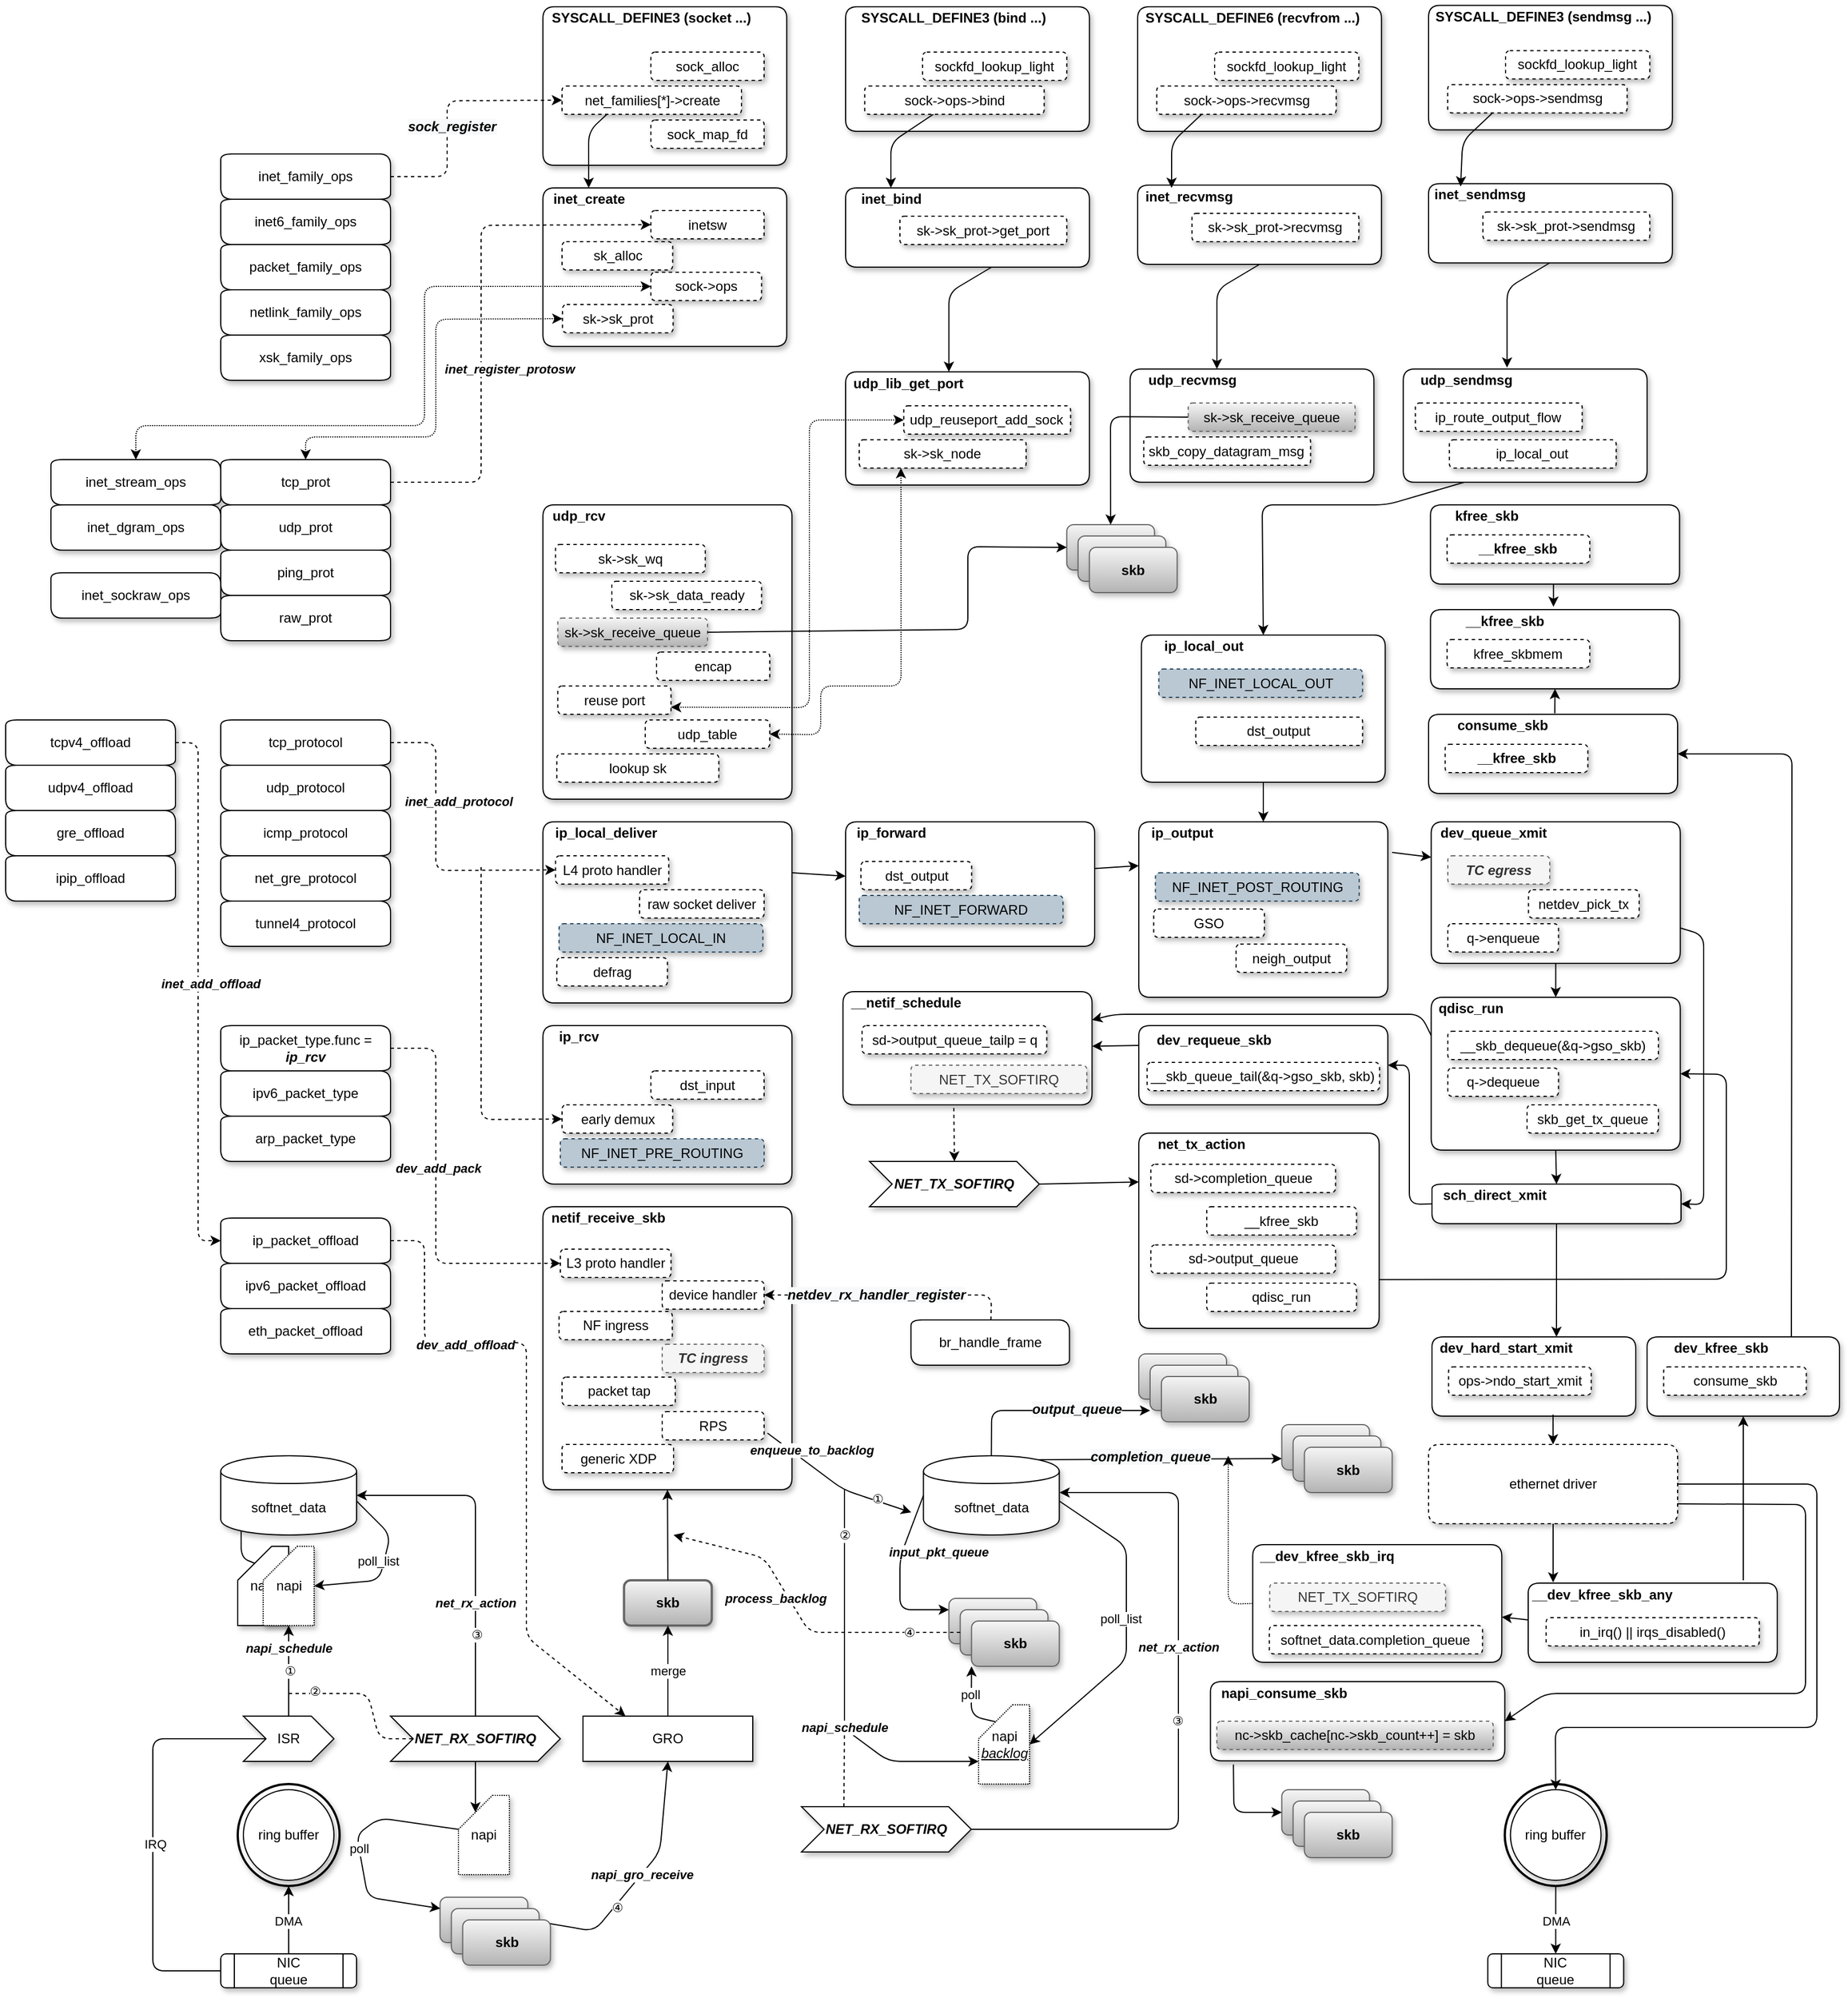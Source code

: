 <mxfile version="13.1.11" type="github">
  <diagram id="QSgkhsJ8-CCZ3Fh4raby" name="第 1 页">
    <mxGraphModel dx="1351" dy="2013" grid="1" gridSize="10" guides="1" tooltips="1" connect="1" arrows="1" fold="1" page="1" pageScale="1" pageWidth="827" pageHeight="1169" math="0" shadow="0">
      <root>
        <mxCell id="0" />
        <mxCell id="1" parent="0" />
        <mxCell id="DjlL4Gagi0AbFThIr3c9-64" value="" style="ellipse;whiteSpace=wrap;html=1;aspect=fixed;shadow=1;glass=0;comic=1;strokeWidth=2;gradientColor=#ffffff;" parent="1" vertex="1">
          <mxGeometry x="245" y="820" width="90" height="90" as="geometry" />
        </mxCell>
        <mxCell id="DjlL4Gagi0AbFThIr3c9-20" value="" style="edgeStyle=orthogonalEdgeStyle;rounded=0;orthogonalLoop=1;jettySize=auto;html=1;" parent="1" source="DjlL4Gagi0AbFThIr3c9-1" edge="1">
          <mxGeometry relative="1" as="geometry">
            <mxPoint x="290" y="910" as="targetPoint" />
          </mxGeometry>
        </mxCell>
        <mxCell id="DjlL4Gagi0AbFThIr3c9-21" value="DMA&amp;nbsp;" style="edgeLabel;html=1;align=center;verticalAlign=middle;resizable=0;points=[];" parent="DjlL4Gagi0AbFThIr3c9-20" vertex="1" connectable="0">
          <mxGeometry x="-0.04" y="-1" relative="1" as="geometry">
            <mxPoint as="offset" />
          </mxGeometry>
        </mxCell>
        <mxCell id="DjlL4Gagi0AbFThIr3c9-1" value="NIC&lt;br&gt;queue" style="shape=process;whiteSpace=wrap;html=1;backgroundOutline=1;rotation=0;shadow=1;rounded=1;glass=0;" parent="1" vertex="1">
          <mxGeometry x="230" y="970" width="120" height="30" as="geometry" />
        </mxCell>
        <mxCell id="DjlL4Gagi0AbFThIr3c9-2" value="ring buffer" style="ellipse;whiteSpace=wrap;html=1;aspect=fixed;shadow=1;" parent="1" vertex="1">
          <mxGeometry x="250" y="825" width="80" height="80" as="geometry" />
        </mxCell>
        <mxCell id="DjlL4Gagi0AbFThIr3c9-5" value="ISR" style="shape=step;perimeter=stepPerimeter;whiteSpace=wrap;html=1;fixedSize=1;shadow=1;" parent="1" vertex="1">
          <mxGeometry x="250" y="760" width="80" height="40" as="geometry" />
        </mxCell>
        <mxCell id="DjlL4Gagi0AbFThIr3c9-26" value="" style="edgeStyle=orthogonalEdgeStyle;rounded=0;orthogonalLoop=1;jettySize=auto;html=1;entryX=0.5;entryY=1;entryDx=0;entryDy=0;entryPerimeter=0;" parent="1" source="DjlL4Gagi0AbFThIr3c9-5" target="DjlL4Gagi0AbFThIr3c9-46" edge="1">
          <mxGeometry relative="1" as="geometry">
            <Array as="points">
              <mxPoint x="290" y="700" />
              <mxPoint x="290" y="700" />
            </Array>
          </mxGeometry>
        </mxCell>
        <mxCell id="DjlL4Gagi0AbFThIr3c9-27" value="&lt;b&gt;&lt;i&gt;napi_schedule&lt;/i&gt;&lt;/b&gt;" style="edgeLabel;html=1;align=center;verticalAlign=middle;resizable=0;points=[];" parent="DjlL4Gagi0AbFThIr3c9-26" vertex="1" connectable="0">
          <mxGeometry y="1" relative="1" as="geometry">
            <mxPoint x="1" y="-20" as="offset" />
          </mxGeometry>
        </mxCell>
        <mxCell id="jYkc-1DQ9nDgup6ayknT-70" value="①" style="edgeLabel;html=1;align=center;verticalAlign=middle;resizable=0;points=[];" vertex="1" connectable="0" parent="DjlL4Gagi0AbFThIr3c9-26">
          <mxGeometry x="0.5" y="-39" relative="1" as="geometry">
            <mxPoint x="-38" y="20" as="offset" />
          </mxGeometry>
        </mxCell>
        <mxCell id="DjlL4Gagi0AbFThIr3c9-10" value="napi" style="shape=card;whiteSpace=wrap;html=1;align=center;gradientColor=none;shadow=1;rounded=0;comic=0;" parent="1" vertex="1">
          <mxGeometry x="245" y="610" width="45" height="70" as="geometry" />
        </mxCell>
        <mxCell id="DjlL4Gagi0AbFThIr3c9-17" value="&lt;span&gt;softnet_data&lt;/span&gt;" style="shape=cylinder;whiteSpace=wrap;html=1;boundedLbl=1;backgroundOutline=1;shadow=1;" parent="1" vertex="1">
          <mxGeometry x="230" y="530" width="120" height="70" as="geometry" />
        </mxCell>
        <mxCell id="DjlL4Gagi0AbFThIr3c9-24" value="" style="endArrow=none;html=1;exitX=0;exitY=0.5;exitDx=0;exitDy=0;" parent="1" source="DjlL4Gagi0AbFThIr3c9-1" edge="1">
          <mxGeometry width="50" height="50" relative="1" as="geometry">
            <mxPoint x="420" y="930" as="sourcePoint" />
            <mxPoint x="270" y="780" as="targetPoint" />
            <Array as="points">
              <mxPoint x="170" y="985" />
              <mxPoint x="170" y="780" />
            </Array>
          </mxGeometry>
        </mxCell>
        <mxCell id="DjlL4Gagi0AbFThIr3c9-25" value="IRQ" style="edgeLabel;html=1;align=center;verticalAlign=middle;resizable=0;points=[];" parent="DjlL4Gagi0AbFThIr3c9-24" vertex="1" connectable="0">
          <mxGeometry x="-0.058" y="-2" relative="1" as="geometry">
            <mxPoint as="offset" />
          </mxGeometry>
        </mxCell>
        <mxCell id="DjlL4Gagi0AbFThIr3c9-28" value="NET_RX_SOFTIRQ" style="shape=step;perimeter=stepPerimeter;whiteSpace=wrap;html=1;fixedSize=1;shadow=1;align=center;fontStyle=3" parent="1" vertex="1">
          <mxGeometry x="380" y="760" width="150" height="40" as="geometry" />
        </mxCell>
        <mxCell id="DjlL4Gagi0AbFThIr3c9-52" value="GRO" style="shape=step;perimeter=stepPerimeter;whiteSpace=wrap;html=1;fixedSize=1;size=-10;shadow=1;" parent="1" vertex="1">
          <mxGeometry x="550" y="760" width="150" height="40" as="geometry" />
        </mxCell>
        <mxCell id="DjlL4Gagi0AbFThIr3c9-30" value="" style="endArrow=none;html=1;dashed=1;startArrow=none;startFill=0;" parent="1" edge="1">
          <mxGeometry width="50" height="50" relative="1" as="geometry">
            <mxPoint x="290" y="740" as="sourcePoint" />
            <mxPoint x="400" y="780" as="targetPoint" />
            <Array as="points">
              <mxPoint x="360" y="740" />
              <mxPoint x="370" y="780" />
            </Array>
          </mxGeometry>
        </mxCell>
        <mxCell id="jYkc-1DQ9nDgup6ayknT-71" value="②" style="edgeLabel;html=1;align=center;verticalAlign=middle;resizable=0;points=[];" vertex="1" connectable="0" parent="DjlL4Gagi0AbFThIr3c9-30">
          <mxGeometry x="-0.229" y="2" relative="1" as="geometry">
            <mxPoint x="-31.5" as="offset" />
          </mxGeometry>
        </mxCell>
        <mxCell id="DjlL4Gagi0AbFThIr3c9-32" value="" style="endArrow=classic;html=1;exitX=0.5;exitY=0;exitDx=0;exitDy=0;entryX=1;entryY=0.5;entryDx=0;entryDy=0;" parent="1" source="DjlL4Gagi0AbFThIr3c9-28" target="DjlL4Gagi0AbFThIr3c9-17" edge="1">
          <mxGeometry width="50" height="50" relative="1" as="geometry">
            <mxPoint x="330" y="880" as="sourcePoint" />
            <mxPoint x="380" y="830" as="targetPoint" />
            <Array as="points">
              <mxPoint x="455" y="565" />
            </Array>
          </mxGeometry>
        </mxCell>
        <mxCell id="DjlL4Gagi0AbFThIr3c9-33" value="&lt;b&gt;&lt;i&gt;net_rx_action&lt;/i&gt;&lt;/b&gt;" style="edgeLabel;html=1;align=center;verticalAlign=middle;resizable=0;points=[];" parent="DjlL4Gagi0AbFThIr3c9-32" vertex="1" connectable="0">
          <mxGeometry x="0.033" relative="1" as="geometry">
            <mxPoint y="55" as="offset" />
          </mxGeometry>
        </mxCell>
        <mxCell id="jYkc-1DQ9nDgup6ayknT-73" value="③" style="edgeLabel;html=1;align=center;verticalAlign=middle;resizable=0;points=[];" vertex="1" connectable="0" parent="DjlL4Gagi0AbFThIr3c9-32">
          <mxGeometry x="-0.52" y="-1" relative="1" as="geometry">
            <mxPoint as="offset" />
          </mxGeometry>
        </mxCell>
        <mxCell id="DjlL4Gagi0AbFThIr3c9-35" value="napi" style="shape=card;whiteSpace=wrap;html=1;align=center;dashed=1;dashPattern=1 1;gradientColor=none;shadow=1;rounded=0;comic=0;" parent="1" vertex="1">
          <mxGeometry x="440" y="830" width="45" height="70" as="geometry" />
        </mxCell>
        <mxCell id="DjlL4Gagi0AbFThIr3c9-36" value="" style="endArrow=classic;html=1;entryX=0;entryY=0;entryDx=15;entryDy=15;entryPerimeter=0;exitX=0.5;exitY=1;exitDx=0;exitDy=0;" parent="1" source="DjlL4Gagi0AbFThIr3c9-28" target="DjlL4Gagi0AbFThIr3c9-35" edge="1">
          <mxGeometry width="50" height="50" relative="1" as="geometry">
            <mxPoint x="360" y="850" as="sourcePoint" />
            <mxPoint x="410" y="800" as="targetPoint" />
          </mxGeometry>
        </mxCell>
        <mxCell id="DjlL4Gagi0AbFThIr3c9-42" value="skb" style="rounded=1;whiteSpace=wrap;html=1;shadow=1;fontStyle=1;glass=0;comic=0;fillColor=#f5f5f5;strokeColor=#666666;gradientColor=#b3b3b3;" parent="1" vertex="1">
          <mxGeometry x="423.75" y="920" width="77.5" height="40" as="geometry" />
        </mxCell>
        <mxCell id="DjlL4Gagi0AbFThIr3c9-44" value="poll" style="endArrow=classic;html=1;exitX=0;exitY=0;exitDx=0;exitDy=30;exitPerimeter=0;" parent="1" source="DjlL4Gagi0AbFThIr3c9-35" edge="1">
          <mxGeometry width="50" height="50" relative="1" as="geometry">
            <mxPoint x="350" y="950" as="sourcePoint" />
            <mxPoint x="424" y="930" as="targetPoint" />
            <Array as="points">
              <mxPoint x="370" y="850" />
              <mxPoint x="350" y="865" />
              <mxPoint x="360" y="920" />
            </Array>
          </mxGeometry>
        </mxCell>
        <mxCell id="DjlL4Gagi0AbFThIr3c9-46" value="napi" style="shape=card;whiteSpace=wrap;html=1;align=center;dashed=1;dashPattern=1 1;gradientColor=none;shadow=1;rounded=0;comic=0;" parent="1" vertex="1">
          <mxGeometry x="267.5" y="610" width="45" height="70" as="geometry" />
        </mxCell>
        <mxCell id="DjlL4Gagi0AbFThIr3c9-49" value="" style="endArrow=none;html=1;entryX=0;entryY=0;entryDx=15;entryDy=15;entryPerimeter=0;exitX=0.15;exitY=0.95;exitDx=0;exitDy=0;exitPerimeter=0;" parent="1" source="DjlL4Gagi0AbFThIr3c9-17" target="DjlL4Gagi0AbFThIr3c9-10" edge="1">
          <mxGeometry width="50" height="50" relative="1" as="geometry">
            <mxPoint x="350" y="870" as="sourcePoint" />
            <mxPoint x="400" y="820" as="targetPoint" />
            <Array as="points">
              <mxPoint x="248" y="620" />
            </Array>
          </mxGeometry>
        </mxCell>
        <mxCell id="DjlL4Gagi0AbFThIr3c9-55" value="" style="endArrow=classic;html=1;exitX=1;exitY=0.5;exitDx=0;exitDy=0;entryX=0.5;entryY=1;entryDx=0;entryDy=0;" parent="1" source="DjlL4Gagi0AbFThIr3c9-42" target="DjlL4Gagi0AbFThIr3c9-52" edge="1">
          <mxGeometry width="50" height="50" relative="1" as="geometry">
            <mxPoint x="490" y="850" as="sourcePoint" />
            <mxPoint x="540" y="800" as="targetPoint" />
            <Array as="points">
              <mxPoint x="560" y="950" />
              <mxPoint x="618" y="880" />
            </Array>
          </mxGeometry>
        </mxCell>
        <mxCell id="DjlL4Gagi0AbFThIr3c9-56" value="&lt;b&gt;&lt;i&gt;napi_gro_receive&lt;/i&gt;&lt;/b&gt;" style="edgeLabel;html=1;align=center;verticalAlign=middle;resizable=0;points=[];" parent="DjlL4Gagi0AbFThIr3c9-55" vertex="1" connectable="0">
          <mxGeometry x="0.09" y="-1" relative="1" as="geometry">
            <mxPoint x="-1" as="offset" />
          </mxGeometry>
        </mxCell>
        <mxCell id="jYkc-1DQ9nDgup6ayknT-74" value="④" style="edgeLabel;html=1;align=center;verticalAlign=middle;resizable=0;points=[];" vertex="1" connectable="0" parent="DjlL4Gagi0AbFThIr3c9-55">
          <mxGeometry x="-0.233" y="-2" relative="1" as="geometry">
            <mxPoint as="offset" />
          </mxGeometry>
        </mxCell>
        <mxCell id="DjlL4Gagi0AbFThIr3c9-58" value="" style="endArrow=classic;html=1;entryX=1;entryY=0.5;entryDx=0;entryDy=0;entryPerimeter=0;" parent="1" target="DjlL4Gagi0AbFThIr3c9-46" edge="1">
          <mxGeometry width="50" height="50" relative="1" as="geometry">
            <mxPoint x="350" y="570" as="sourcePoint" />
            <mxPoint x="480" y="850" as="targetPoint" />
            <Array as="points">
              <mxPoint x="380" y="600" />
              <mxPoint x="370" y="640" />
            </Array>
          </mxGeometry>
        </mxCell>
        <mxCell id="DjlL4Gagi0AbFThIr3c9-65" value="poll_list" style="edgeLabel;html=1;align=center;verticalAlign=middle;resizable=0;points=[];" parent="DjlL4Gagi0AbFThIr3c9-58" vertex="1" connectable="0">
          <mxGeometry x="-0.05" y="-5" relative="1" as="geometry">
            <mxPoint as="offset" />
          </mxGeometry>
        </mxCell>
        <mxCell id="DjlL4Gagi0AbFThIr3c9-59" value="skb" style="rounded=1;whiteSpace=wrap;html=1;shadow=1;fontStyle=1;glass=0;comic=0;fillColor=#f5f5f5;strokeColor=#666666;gradientColor=#b3b3b3;" parent="1" vertex="1">
          <mxGeometry x="433.75" y="930" width="77.5" height="40" as="geometry" />
        </mxCell>
        <mxCell id="DjlL4Gagi0AbFThIr3c9-61" value="skb" style="rounded=1;whiteSpace=wrap;html=1;shadow=1;fontStyle=1;glass=0;comic=0;fillColor=#f5f5f5;strokeColor=#666666;gradientColor=#b3b3b3;" parent="1" vertex="1">
          <mxGeometry x="443.75" y="940" width="77.5" height="40" as="geometry" />
        </mxCell>
        <mxCell id="DjlL4Gagi0AbFThIr3c9-62" value="&lt;b&gt;skb&lt;/b&gt;" style="rounded=1;whiteSpace=wrap;html=1;shadow=1;glass=0;strokeWidth=2;comic=0;fillColor=#f5f5f5;strokeColor=#666666;gradientColor=#b3b3b3;" parent="1" vertex="1">
          <mxGeometry x="586.25" y="640" width="77.5" height="40" as="geometry" />
        </mxCell>
        <mxCell id="DjlL4Gagi0AbFThIr3c9-63" value="merge" style="endArrow=classic;html=1;entryX=0.5;entryY=1;entryDx=0;entryDy=0;exitX=0.5;exitY=0;exitDx=0;exitDy=0;" parent="1" source="DjlL4Gagi0AbFThIr3c9-52" target="DjlL4Gagi0AbFThIr3c9-62" edge="1">
          <mxGeometry width="50" height="50" relative="1" as="geometry">
            <mxPoint x="520" y="1010" as="sourcePoint" />
            <mxPoint x="570" y="960" as="targetPoint" />
            <Array as="points">
              <mxPoint x="625" y="750" />
            </Array>
          </mxGeometry>
        </mxCell>
        <mxCell id="DjlL4Gagi0AbFThIr3c9-70" value="" style="endArrow=classic;html=1;entryX=0.5;entryY=1;entryDx=0;entryDy=0;exitX=0.5;exitY=0;exitDx=0;exitDy=0;" parent="1" source="DjlL4Gagi0AbFThIr3c9-62" target="NEUN2svOgOYwnKvYQtpy-1" edge="1">
          <mxGeometry width="50" height="50" relative="1" as="geometry">
            <mxPoint x="530" y="630" as="sourcePoint" />
            <mxPoint x="625" y="490" as="targetPoint" />
          </mxGeometry>
        </mxCell>
        <mxCell id="DjlL4Gagi0AbFThIr3c9-72" value="tcp_protocol" style="shape=step;perimeter=stepPerimeter;whiteSpace=wrap;html=1;fixedSize=1;size=-10;rounded=1;shadow=1;" parent="1" vertex="1">
          <mxGeometry x="230" y="-120" width="150" height="40" as="geometry" />
        </mxCell>
        <mxCell id="NEUN2svOgOYwnKvYQtpy-1" value="" style="shape=step;perimeter=stepPerimeter;whiteSpace=wrap;html=1;fixedSize=1;size=-10;shadow=1;rounded=1;" parent="1" vertex="1">
          <mxGeometry x="514.63" y="310" width="220" height="250" as="geometry" />
        </mxCell>
        <mxCell id="jYkc-1DQ9nDgup6ayknT-2" value="&lt;span&gt;&lt;b&gt;netif_receive_skb&lt;/b&gt;&lt;/span&gt;" style="text;html=1;align=center;verticalAlign=middle;resizable=0;points=[];autosize=1;" vertex="1" parent="1">
          <mxGeometry x="511.5" y="310" width="120" height="20" as="geometry" />
        </mxCell>
        <mxCell id="jYkc-1DQ9nDgup6ayknT-6" value="L3 proto handler" style="rounded=1;whiteSpace=wrap;html=1;align=center;fontStyle=0;dashed=1;shadow=1;glass=0;" vertex="1" parent="1">
          <mxGeometry x="530" y="347.5" width="97.75" height="25" as="geometry" />
        </mxCell>
        <mxCell id="NEUN2svOgOYwnKvYQtpy-11" value="NF ingress" style="rounded=1;whiteSpace=wrap;html=1;align=center;fontStyle=0;dashed=1;shadow=1;glass=0;" parent="1" vertex="1">
          <mxGeometry x="528.87" y="402.5" width="100" height="25" as="geometry" />
        </mxCell>
        <mxCell id="NEUN2svOgOYwnKvYQtpy-5" value="packet tap" style="rounded=1;whiteSpace=wrap;html=1;align=center;fontStyle=0;dashed=1;shadow=1;glass=0;" parent="1" vertex="1">
          <mxGeometry x="531.5" y="460.5" width="100" height="25" as="geometry" />
        </mxCell>
        <mxCell id="jYkc-1DQ9nDgup6ayknT-13" value="generic XDP" style="rounded=1;whiteSpace=wrap;html=1;align=center;fontStyle=0;dashed=1;shadow=1;glass=0;" vertex="1" parent="1">
          <mxGeometry x="531.5" y="520" width="98.5" height="25" as="geometry" />
        </mxCell>
        <mxCell id="jYkc-1DQ9nDgup6ayknT-26" value="skb" style="rounded=1;whiteSpace=wrap;html=1;shadow=1;fontStyle=1;glass=0;comic=0;fillColor=#f5f5f5;strokeColor=#666666;gradientColor=#b3b3b3;" vertex="1" parent="1">
          <mxGeometry x="873.25" y="656" width="77.5" height="40" as="geometry" />
        </mxCell>
        <mxCell id="jYkc-1DQ9nDgup6ayknT-27" value="skb" style="rounded=1;whiteSpace=wrap;html=1;shadow=1;fontStyle=1;glass=0;comic=0;fillColor=#f5f5f5;strokeColor=#666666;gradientColor=#b3b3b3;" vertex="1" parent="1">
          <mxGeometry x="883.25" y="666" width="77.5" height="40" as="geometry" />
        </mxCell>
        <mxCell id="jYkc-1DQ9nDgup6ayknT-28" value="skb" style="rounded=1;whiteSpace=wrap;html=1;shadow=1;fontStyle=1;glass=0;comic=0;fillColor=#f5f5f5;strokeColor=#666666;gradientColor=#b3b3b3;" vertex="1" parent="1">
          <mxGeometry x="893.25" y="676" width="77.5" height="40" as="geometry" />
        </mxCell>
        <mxCell id="jYkc-1DQ9nDgup6ayknT-29" value="" style="endArrow=classic;html=1;entryX=0;entryY=0.25;entryDx=0;entryDy=0;exitX=0;exitY=0.5;exitDx=0;exitDy=0;" edge="1" parent="1" source="jYkc-1DQ9nDgup6ayknT-32" target="jYkc-1DQ9nDgup6ayknT-26">
          <mxGeometry width="50" height="50" relative="1" as="geometry">
            <mxPoint x="804" y="530" as="sourcePoint" />
            <mxPoint x="945.75" y="861" as="targetPoint" />
            <Array as="points">
              <mxPoint x="830" y="620" />
              <mxPoint x="830" y="666" />
            </Array>
          </mxGeometry>
        </mxCell>
        <mxCell id="jYkc-1DQ9nDgup6ayknT-30" value="input_pkt_queue" style="edgeLabel;html=1;align=center;verticalAlign=middle;resizable=0;points=[];fontStyle=3" vertex="1" connectable="0" parent="jYkc-1DQ9nDgup6ayknT-29">
          <mxGeometry x="-0.05" y="-5" relative="1" as="geometry">
            <mxPoint x="38.25" y="-16.94" as="offset" />
          </mxGeometry>
        </mxCell>
        <mxCell id="jYkc-1DQ9nDgup6ayknT-32" value="&lt;span&gt;softnet_data&lt;/span&gt;" style="shape=cylinder;whiteSpace=wrap;html=1;boundedLbl=1;backgroundOutline=1;shadow=1;" vertex="1" parent="1">
          <mxGeometry x="850.75" y="530" width="120" height="70" as="geometry" />
        </mxCell>
        <mxCell id="jYkc-1DQ9nDgup6ayknT-33" value="napi&lt;br&gt;&lt;i&gt;&lt;u&gt;backlog&lt;/u&gt;&lt;/i&gt;" style="shape=card;whiteSpace=wrap;html=1;align=center;dashed=1;dashPattern=1 1;gradientColor=none;shadow=1;rounded=0;comic=0;" vertex="1" parent="1">
          <mxGeometry x="899.5" y="750" width="45" height="70" as="geometry" />
        </mxCell>
        <mxCell id="jYkc-1DQ9nDgup6ayknT-35" value="" style="endArrow=classic;html=1;entryX=1;entryY=0.5;entryDx=0;entryDy=0;entryPerimeter=0;" edge="1" target="jYkc-1DQ9nDgup6ayknT-33" parent="1">
          <mxGeometry width="50" height="50" relative="1" as="geometry">
            <mxPoint x="970.75" y="570" as="sourcePoint" />
            <mxPoint x="1100.75" y="850" as="targetPoint" />
            <Array as="points">
              <mxPoint x="1030" y="610" />
              <mxPoint x="1030" y="710" />
            </Array>
          </mxGeometry>
        </mxCell>
        <mxCell id="jYkc-1DQ9nDgup6ayknT-36" value="poll_list" style="edgeLabel;html=1;align=center;verticalAlign=middle;resizable=0;points=[];" vertex="1" connectable="0" parent="jYkc-1DQ9nDgup6ayknT-35">
          <mxGeometry x="-0.05" y="-5" relative="1" as="geometry">
            <mxPoint as="offset" />
          </mxGeometry>
        </mxCell>
        <mxCell id="jYkc-1DQ9nDgup6ayknT-37" value="NET_RX_SOFTIRQ" style="shape=step;perimeter=stepPerimeter;whiteSpace=wrap;html=1;fixedSize=1;shadow=1;fontStyle=3" vertex="1" parent="1">
          <mxGeometry x="743" y="840" width="150" height="40" as="geometry" />
        </mxCell>
        <mxCell id="jYkc-1DQ9nDgup6ayknT-39" value="" style="endArrow=classic;html=1;" edge="1" parent="1">
          <mxGeometry width="50" height="50" relative="1" as="geometry">
            <mxPoint x="713" y="510" as="sourcePoint" />
            <mxPoint x="840" y="580" as="targetPoint" />
            <Array as="points">
              <mxPoint x="780" y="560" />
            </Array>
          </mxGeometry>
        </mxCell>
        <mxCell id="jYkc-1DQ9nDgup6ayknT-40" value="&lt;b&gt;&lt;i&gt;enqueue_to_backlog&lt;/i&gt;&lt;/b&gt;" style="edgeLabel;html=1;align=center;verticalAlign=middle;resizable=0;points=[];" vertex="1" connectable="0" parent="jYkc-1DQ9nDgup6ayknT-39">
          <mxGeometry x="-0.05" y="-5" relative="1" as="geometry">
            <mxPoint x="-14.7" y="-31.58" as="offset" />
          </mxGeometry>
        </mxCell>
        <mxCell id="jYkc-1DQ9nDgup6ayknT-43" value="①" style="edgeLabel;html=1;align=center;verticalAlign=middle;resizable=0;points=[];" vertex="1" connectable="0" parent="jYkc-1DQ9nDgup6ayknT-39">
          <mxGeometry x="0.56" y="2" relative="1" as="geometry">
            <mxPoint as="offset" />
          </mxGeometry>
        </mxCell>
        <mxCell id="jYkc-1DQ9nDgup6ayknT-42" value="" style="endArrow=none;html=1;endFill=0;" edge="1" parent="1">
          <mxGeometry width="50" height="50" relative="1" as="geometry">
            <mxPoint x="781" y="560" as="sourcePoint" />
            <mxPoint x="781" y="770" as="targetPoint" />
          </mxGeometry>
        </mxCell>
        <mxCell id="jYkc-1DQ9nDgup6ayknT-44" value="②" style="edgeLabel;html=1;align=center;verticalAlign=middle;resizable=0;points=[];" vertex="1" connectable="0" parent="jYkc-1DQ9nDgup6ayknT-42">
          <mxGeometry x="0.39" y="1" relative="1" as="geometry">
            <mxPoint x="-1.65" y="-106" as="offset" />
          </mxGeometry>
        </mxCell>
        <mxCell id="jYkc-1DQ9nDgup6ayknT-45" value="" style="endArrow=classic;html=1;entryX=1;entryY=0.5;entryDx=0;entryDy=0;" edge="1" parent="1">
          <mxGeometry width="50" height="50" relative="1" as="geometry">
            <mxPoint x="893" y="860" as="sourcePoint" />
            <mxPoint x="971" y="562.5" as="targetPoint" />
            <Array as="points">
              <mxPoint x="1076" y="860" />
              <mxPoint x="1076" y="562.5" />
            </Array>
          </mxGeometry>
        </mxCell>
        <mxCell id="jYkc-1DQ9nDgup6ayknT-46" value="&lt;b&gt;&lt;i&gt;net_rx_action&lt;/i&gt;&lt;/b&gt;" style="edgeLabel;html=1;align=center;verticalAlign=middle;resizable=0;points=[];" vertex="1" connectable="0" parent="jYkc-1DQ9nDgup6ayknT-45">
          <mxGeometry x="0.033" relative="1" as="geometry">
            <mxPoint y="-42" as="offset" />
          </mxGeometry>
        </mxCell>
        <mxCell id="jYkc-1DQ9nDgup6ayknT-68" value="③" style="edgeLabel;html=1;align=center;verticalAlign=middle;resizable=0;points=[];" vertex="1" connectable="0" parent="jYkc-1DQ9nDgup6ayknT-45">
          <mxGeometry x="-0.378" y="96" relative="1" as="geometry">
            <mxPoint as="offset" />
          </mxGeometry>
        </mxCell>
        <mxCell id="jYkc-1DQ9nDgup6ayknT-62" value="" style="endArrow=classic;html=1;exitX=0;exitY=0;exitDx=15;exitDy=15;exitPerimeter=0;entryX=0;entryY=1;entryDx=0;entryDy=0;" edge="1" parent="1" source="jYkc-1DQ9nDgup6ayknT-33" target="jYkc-1DQ9nDgup6ayknT-28">
          <mxGeometry width="50" height="50" relative="1" as="geometry">
            <mxPoint x="700" y="740" as="sourcePoint" />
            <mxPoint x="750" y="690" as="targetPoint" />
            <Array as="points">
              <mxPoint x="893" y="760" />
            </Array>
          </mxGeometry>
        </mxCell>
        <mxCell id="jYkc-1DQ9nDgup6ayknT-67" value="poll" style="edgeLabel;html=1;align=center;verticalAlign=middle;resizable=0;points=[];" vertex="1" connectable="0" parent="jYkc-1DQ9nDgup6ayknT-62">
          <mxGeometry x="0.236" y="1" relative="1" as="geometry">
            <mxPoint as="offset" />
          </mxGeometry>
        </mxCell>
        <mxCell id="jYkc-1DQ9nDgup6ayknT-65" value="" style="endArrow=classic;html=1;exitX=0;exitY=0.5;exitDx=0;exitDy=0;dashed=1;" edge="1" parent="1" source="jYkc-1DQ9nDgup6ayknT-27">
          <mxGeometry width="50" height="50" relative="1" as="geometry">
            <mxPoint x="700" y="720" as="sourcePoint" />
            <mxPoint x="630" y="600" as="targetPoint" />
            <Array as="points">
              <mxPoint x="750" y="686" />
              <mxPoint x="710" y="620" />
            </Array>
          </mxGeometry>
        </mxCell>
        <mxCell id="jYkc-1DQ9nDgup6ayknT-66" value="&lt;b&gt;&lt;i&gt;process_backlog&lt;/i&gt;&lt;/b&gt;" style="edgeLabel;html=1;align=center;verticalAlign=middle;resizable=0;points=[];" vertex="1" connectable="0" parent="jYkc-1DQ9nDgup6ayknT-65">
          <mxGeometry x="0.139" relative="1" as="geometry">
            <mxPoint x="-12.51" y="-1.14" as="offset" />
          </mxGeometry>
        </mxCell>
        <mxCell id="jYkc-1DQ9nDgup6ayknT-69" value="④" style="edgeLabel;html=1;align=center;verticalAlign=middle;resizable=0;points=[];" vertex="1" connectable="0" parent="jYkc-1DQ9nDgup6ayknT-65">
          <mxGeometry x="-0.691" relative="1" as="geometry">
            <mxPoint as="offset" />
          </mxGeometry>
        </mxCell>
        <mxCell id="jYkc-1DQ9nDgup6ayknT-72" value="" style="endArrow=classic;html=1;entryX=0;entryY=0;entryDx=0;entryDy=50;entryPerimeter=0;" edge="1" parent="1" target="jYkc-1DQ9nDgup6ayknT-33">
          <mxGeometry width="50" height="50" relative="1" as="geometry">
            <mxPoint x="779.5" y="770" as="sourcePoint" />
            <mxPoint x="899.5" y="820" as="targetPoint" />
            <Array as="points">
              <mxPoint x="820" y="800" />
            </Array>
          </mxGeometry>
        </mxCell>
        <mxCell id="jYkc-1DQ9nDgup6ayknT-75" value="" style="endArrow=none;html=1;exitX=0.25;exitY=0;exitDx=0;exitDy=0;dashed=1;" edge="1" parent="1" source="jYkc-1DQ9nDgup6ayknT-37">
          <mxGeometry width="50" height="50" relative="1" as="geometry">
            <mxPoint x="630" y="750" as="sourcePoint" />
            <mxPoint x="781" y="770" as="targetPoint" />
          </mxGeometry>
        </mxCell>
        <mxCell id="jYkc-1DQ9nDgup6ayknT-76" value="&lt;b&gt;&lt;i&gt;napi_schedule&lt;/i&gt;&lt;/b&gt;" style="edgeLabel;html=1;align=center;verticalAlign=middle;resizable=0;points=[];" vertex="1" connectable="0" parent="jYkc-1DQ9nDgup6ayknT-75">
          <mxGeometry x="0.629" relative="1" as="geometry">
            <mxPoint y="-13" as="offset" />
          </mxGeometry>
        </mxCell>
        <mxCell id="jYkc-1DQ9nDgup6ayknT-77" value="" style="endArrow=classic;html=1;dashed=1;entryX=0;entryY=0.5;entryDx=0;entryDy=0;exitX=1;exitY=0.5;exitDx=0;exitDy=0;" edge="1" parent="1" source="jYkc-1DQ9nDgup6ayknT-79" target="jYkc-1DQ9nDgup6ayknT-6">
          <mxGeometry width="50" height="50" relative="1" as="geometry">
            <mxPoint x="370" y="373" as="sourcePoint" />
            <mxPoint x="420" y="350" as="targetPoint" />
            <Array as="points">
              <mxPoint x="420" y="170" />
              <mxPoint x="420" y="360" />
            </Array>
          </mxGeometry>
        </mxCell>
        <mxCell id="jYkc-1DQ9nDgup6ayknT-78" value="&lt;b&gt;&lt;i&gt;dev_add_pack&lt;/i&gt;&lt;/b&gt;" style="edgeLabel;html=1;align=center;verticalAlign=middle;resizable=0;points=[];" vertex="1" connectable="0" parent="jYkc-1DQ9nDgup6ayknT-77">
          <mxGeometry x="-0.137" y="2" relative="1" as="geometry">
            <mxPoint y="-1" as="offset" />
          </mxGeometry>
        </mxCell>
        <mxCell id="jYkc-1DQ9nDgup6ayknT-79" value="ip_packet_type.func = &lt;b&gt;&lt;i&gt;ip_rcv&lt;/i&gt;&lt;/b&gt;" style="shape=step;perimeter=stepPerimeter;whiteSpace=wrap;html=1;fixedSize=1;size=-10;rounded=1;shadow=1;" vertex="1" parent="1">
          <mxGeometry x="230" y="150" width="150" height="40" as="geometry" />
        </mxCell>
        <mxCell id="jYkc-1DQ9nDgup6ayknT-80" value="ipv6_packet_type" style="shape=step;perimeter=stepPerimeter;whiteSpace=wrap;html=1;fixedSize=1;size=-10;rounded=1;shadow=1;" vertex="1" parent="1">
          <mxGeometry x="230" y="190" width="150" height="40" as="geometry" />
        </mxCell>
        <mxCell id="jYkc-1DQ9nDgup6ayknT-81" value="arp_packet_type" style="shape=step;perimeter=stepPerimeter;whiteSpace=wrap;html=1;fixedSize=1;size=-10;rounded=1;shadow=1;" vertex="1" parent="1">
          <mxGeometry x="230" y="230" width="150" height="40" as="geometry" />
        </mxCell>
        <mxCell id="jYkc-1DQ9nDgup6ayknT-82" value="br_handle_frame" style="shape=step;perimeter=stepPerimeter;whiteSpace=wrap;html=1;fixedSize=1;size=-10;rounded=1;shadow=1;" vertex="1" parent="1">
          <mxGeometry x="839.74" y="410" width="140" height="40" as="geometry" />
        </mxCell>
        <mxCell id="jYkc-1DQ9nDgup6ayknT-83" value="" style="endArrow=classic;html=1;dashed=1;entryX=1;entryY=0.5;entryDx=0;entryDy=0;" edge="1" parent="1" source="jYkc-1DQ9nDgup6ayknT-82" target="NEUN2svOgOYwnKvYQtpy-8">
          <mxGeometry width="50" height="50" relative="1" as="geometry">
            <mxPoint x="610" y="410" as="sourcePoint" />
            <mxPoint x="660" y="360" as="targetPoint" />
            <Array as="points">
              <mxPoint x="911" y="388" />
            </Array>
          </mxGeometry>
        </mxCell>
        <mxCell id="jYkc-1DQ9nDgup6ayknT-84" value="&lt;span style=&quot;font-size: 12px ; background-color: rgb(248 , 249 , 250)&quot;&gt;&lt;b&gt;&lt;i&gt;netdev_rx_handler_register&lt;/i&gt;&lt;/b&gt;&lt;/span&gt;" style="edgeLabel;html=1;align=center;verticalAlign=middle;resizable=0;points=[];" vertex="1" connectable="0" parent="jYkc-1DQ9nDgup6ayknT-83">
          <mxGeometry x="0.118" relative="1" as="geometry">
            <mxPoint x="0.64" as="offset" />
          </mxGeometry>
        </mxCell>
        <mxCell id="jYkc-1DQ9nDgup6ayknT-85" value="" style="shape=step;perimeter=stepPerimeter;whiteSpace=wrap;html=1;fixedSize=1;size=-10;shadow=1;rounded=1;" vertex="1" parent="1">
          <mxGeometry x="514.63" y="150" width="220" height="140" as="geometry" />
        </mxCell>
        <mxCell id="jYkc-1DQ9nDgup6ayknT-86" value="&lt;span&gt;&lt;b&gt;ip_rcv&lt;/b&gt;&lt;/span&gt;" style="text;html=1;align=center;verticalAlign=middle;resizable=0;points=[];autosize=1;" vertex="1" parent="1">
          <mxGeometry x="521.25" y="150" width="50" height="20" as="geometry" />
        </mxCell>
        <mxCell id="jYkc-1DQ9nDgup6ayknT-87" value="NF_INET_PRE_ROUTING" style="rounded=1;whiteSpace=wrap;html=1;align=center;fontStyle=0;dashed=1;shadow=1;glass=0;fillColor=#bac8d3;strokeColor=#23445d;" vertex="1" parent="1">
          <mxGeometry x="530" y="250" width="180" height="25" as="geometry" />
        </mxCell>
        <mxCell id="jYkc-1DQ9nDgup6ayknT-89" value="early demux" style="rounded=1;whiteSpace=wrap;html=1;align=center;fontStyle=0;dashed=1;shadow=1;glass=0;" vertex="1" parent="1">
          <mxGeometry x="531.5" y="220" width="97.75" height="25" as="geometry" />
        </mxCell>
        <mxCell id="jYkc-1DQ9nDgup6ayknT-90" value="dst_input" style="rounded=1;whiteSpace=wrap;html=1;align=center;fontStyle=0;dashed=1;shadow=1;glass=0;" vertex="1" parent="1">
          <mxGeometry x="610" y="190" width="100" height="25" as="geometry" />
        </mxCell>
        <mxCell id="NEUN2svOgOYwnKvYQtpy-3" value="RPS" style="rounded=1;whiteSpace=wrap;html=1;align=center;fontStyle=0;dashed=1;shadow=1;glass=0;" parent="1" vertex="1">
          <mxGeometry x="620" y="491" width="90" height="25" as="geometry" />
        </mxCell>
        <mxCell id="NEUN2svOgOYwnKvYQtpy-7" value="TC ingress" style="rounded=1;whiteSpace=wrap;html=1;align=center;fontStyle=3;dashed=1;shadow=1;glass=0;fillColor=#f5f5f5;strokeColor=#666666;fontColor=#333333;" parent="1" vertex="1">
          <mxGeometry x="620" y="431.5" width="90" height="25" as="geometry" />
        </mxCell>
        <mxCell id="NEUN2svOgOYwnKvYQtpy-8" value="device handler" style="rounded=1;whiteSpace=wrap;html=1;align=center;fontStyle=0;dashed=1;shadow=1;glass=0;" parent="1" vertex="1">
          <mxGeometry x="620" y="375.5" width="90" height="25" as="geometry" />
        </mxCell>
        <mxCell id="jYkc-1DQ9nDgup6ayknT-92" value="" style="shape=step;perimeter=stepPerimeter;whiteSpace=wrap;html=1;fixedSize=1;size=-10;shadow=1;rounded=1;" vertex="1" parent="1">
          <mxGeometry x="514.63" y="-30" width="220" height="160" as="geometry" />
        </mxCell>
        <mxCell id="jYkc-1DQ9nDgup6ayknT-93" value="&lt;span&gt;&lt;b&gt;ip_local_deliver&lt;/b&gt;&lt;/span&gt;" style="text;html=1;align=center;verticalAlign=middle;resizable=0;points=[];autosize=1;" vertex="1" parent="1">
          <mxGeometry x="514.63" y="-30" width="110" height="20" as="geometry" />
        </mxCell>
        <mxCell id="jYkc-1DQ9nDgup6ayknT-94" value="NF_INET_LOCAL_IN" style="rounded=1;whiteSpace=wrap;html=1;align=center;fontStyle=0;dashed=1;shadow=1;glass=0;fillColor=#bac8d3;strokeColor=#23445d;" vertex="1" parent="1">
          <mxGeometry x="528.87" y="60" width="180" height="25" as="geometry" />
        </mxCell>
        <mxCell id="jYkc-1DQ9nDgup6ayknT-95" value="defrag" style="rounded=1;whiteSpace=wrap;html=1;align=center;fontStyle=0;dashed=1;shadow=1;glass=0;" vertex="1" parent="1">
          <mxGeometry x="526.88" y="90" width="97.75" height="25" as="geometry" />
        </mxCell>
        <mxCell id="jYkc-1DQ9nDgup6ayknT-96" value="raw socket deliver" style="rounded=1;whiteSpace=wrap;html=1;align=center;fontStyle=0;dashed=1;shadow=1;glass=0;" vertex="1" parent="1">
          <mxGeometry x="600" y="30" width="110" height="25" as="geometry" />
        </mxCell>
        <mxCell id="jYkc-1DQ9nDgup6ayknT-97" value="" style="shape=step;perimeter=stepPerimeter;whiteSpace=wrap;html=1;fixedSize=1;size=-10;shadow=1;rounded=1;" vertex="1" parent="1">
          <mxGeometry x="782" y="-30" width="220" height="110" as="geometry" />
        </mxCell>
        <mxCell id="jYkc-1DQ9nDgup6ayknT-98" value="&lt;span&gt;&lt;b&gt;ip_forward&lt;/b&gt;&lt;/span&gt;" style="text;html=1;align=center;verticalAlign=middle;resizable=0;points=[];autosize=1;" vertex="1" parent="1">
          <mxGeometry x="782" y="-30" width="80" height="20" as="geometry" />
        </mxCell>
        <mxCell id="jYkc-1DQ9nDgup6ayknT-99" value="NF_INET_FORWARD" style="rounded=1;whiteSpace=wrap;html=1;align=center;fontStyle=0;dashed=1;shadow=1;glass=0;fillColor=#bac8d3;strokeColor=#23445d;" vertex="1" parent="1">
          <mxGeometry x="794.06" y="35" width="180" height="25" as="geometry" />
        </mxCell>
        <mxCell id="jYkc-1DQ9nDgup6ayknT-100" value="dst_output" style="rounded=1;whiteSpace=wrap;html=1;align=center;fontStyle=0;dashed=1;shadow=1;glass=0;" vertex="1" parent="1">
          <mxGeometry x="795.56" y="5" width="97.75" height="25" as="geometry" />
        </mxCell>
        <mxCell id="jYkc-1DQ9nDgup6ayknT-102" value="L4 proto handler" style="rounded=1;whiteSpace=wrap;html=1;align=center;fontStyle=0;dashed=1;shadow=1;glass=0;" vertex="1" parent="1">
          <mxGeometry x="525.76" width="100" height="25" as="geometry" />
        </mxCell>
        <mxCell id="jYkc-1DQ9nDgup6ayknT-105" value="udp_protocol" style="shape=step;perimeter=stepPerimeter;whiteSpace=wrap;html=1;fixedSize=1;size=-10;rounded=1;shadow=1;" vertex="1" parent="1">
          <mxGeometry x="230" y="-80" width="150" height="40" as="geometry" />
        </mxCell>
        <mxCell id="jYkc-1DQ9nDgup6ayknT-108" value="icmp_protocol" style="shape=step;perimeter=stepPerimeter;whiteSpace=wrap;html=1;fixedSize=1;size=-10;rounded=1;shadow=1;" vertex="1" parent="1">
          <mxGeometry x="230" y="-40" width="150" height="40" as="geometry" />
        </mxCell>
        <mxCell id="jYkc-1DQ9nDgup6ayknT-109" value="net_gre_protocol" style="shape=step;perimeter=stepPerimeter;whiteSpace=wrap;html=1;fixedSize=1;size=-10;rounded=1;shadow=1;" vertex="1" parent="1">
          <mxGeometry x="230" width="150" height="40" as="geometry" />
        </mxCell>
        <mxCell id="jYkc-1DQ9nDgup6ayknT-110" value="tunnel4_protocol" style="shape=step;perimeter=stepPerimeter;whiteSpace=wrap;html=1;fixedSize=1;size=-10;rounded=1;shadow=1;" vertex="1" parent="1">
          <mxGeometry x="230" y="40" width="150" height="40" as="geometry" />
        </mxCell>
        <mxCell id="jYkc-1DQ9nDgup6ayknT-112" value="" style="endArrow=classic;html=1;dashed=1;entryX=0;entryY=0.5;entryDx=0;entryDy=0;exitX=1;exitY=0.5;exitDx=0;exitDy=0;" edge="1" parent="1" source="DjlL4Gagi0AbFThIr3c9-72" target="jYkc-1DQ9nDgup6ayknT-102">
          <mxGeometry width="50" height="50" relative="1" as="geometry">
            <mxPoint x="780" y="100" as="sourcePoint" />
            <mxPoint x="830" y="50" as="targetPoint" />
            <Array as="points">
              <mxPoint x="420" y="-100" />
              <mxPoint x="420" y="13" />
            </Array>
          </mxGeometry>
        </mxCell>
        <mxCell id="jYkc-1DQ9nDgup6ayknT-113" value="&lt;b&gt;&lt;i&gt;inet_add_protocol&lt;/i&gt;&lt;/b&gt;" style="edgeLabel;html=1;align=center;verticalAlign=middle;resizable=0;points=[];" vertex="1" connectable="0" parent="jYkc-1DQ9nDgup6ayknT-112">
          <mxGeometry x="-0.294" relative="1" as="geometry">
            <mxPoint x="20" as="offset" />
          </mxGeometry>
        </mxCell>
        <mxCell id="jYkc-1DQ9nDgup6ayknT-114" value="" style="endArrow=classic;html=1;dashed=1;entryX=0;entryY=0.5;entryDx=0;entryDy=0;" edge="1" parent="1" target="jYkc-1DQ9nDgup6ayknT-89">
          <mxGeometry width="50" height="50" relative="1" as="geometry">
            <mxPoint x="460" y="10" as="sourcePoint" />
            <mxPoint x="830" y="200" as="targetPoint" />
            <Array as="points">
              <mxPoint x="460" y="233" />
            </Array>
          </mxGeometry>
        </mxCell>
        <mxCell id="jYkc-1DQ9nDgup6ayknT-115" value="ip_packet_offload" style="shape=step;perimeter=stepPerimeter;whiteSpace=wrap;html=1;fixedSize=1;size=-10;rounded=1;shadow=1;" vertex="1" parent="1">
          <mxGeometry x="230" y="320" width="150" height="40" as="geometry" />
        </mxCell>
        <mxCell id="jYkc-1DQ9nDgup6ayknT-116" value="ipv6_packet_offload" style="shape=step;perimeter=stepPerimeter;whiteSpace=wrap;html=1;fixedSize=1;size=-10;rounded=1;shadow=1;" vertex="1" parent="1">
          <mxGeometry x="230" y="360" width="150" height="40" as="geometry" />
        </mxCell>
        <mxCell id="jYkc-1DQ9nDgup6ayknT-117" value="eth_packet_offload" style="shape=step;perimeter=stepPerimeter;whiteSpace=wrap;html=1;fixedSize=1;size=-10;rounded=1;shadow=1;" vertex="1" parent="1">
          <mxGeometry x="230" y="400" width="150" height="40" as="geometry" />
        </mxCell>
        <mxCell id="jYkc-1DQ9nDgup6ayknT-118" value="" style="endArrow=classic;html=1;dashed=1;entryX=0.25;entryY=0;entryDx=0;entryDy=0;exitX=1;exitY=0.5;exitDx=0;exitDy=0;" edge="1" parent="1" source="jYkc-1DQ9nDgup6ayknT-115" target="DjlL4Gagi0AbFThIr3c9-52">
          <mxGeometry width="50" height="50" relative="1" as="geometry">
            <mxPoint x="380" y="340" as="sourcePoint" />
            <mxPoint x="770" y="540" as="targetPoint" />
            <Array as="points">
              <mxPoint x="410" y="340" />
              <mxPoint x="410" y="430" />
              <mxPoint x="500" y="430" />
              <mxPoint x="500" y="690" />
            </Array>
          </mxGeometry>
        </mxCell>
        <mxCell id="jYkc-1DQ9nDgup6ayknT-119" value="&lt;b&gt;&lt;i&gt;dev_add_offload&lt;/i&gt;&lt;/b&gt;" style="edgeLabel;html=1;align=center;verticalAlign=middle;resizable=0;points=[];" vertex="1" connectable="0" parent="jYkc-1DQ9nDgup6ayknT-118">
          <mxGeometry x="-0.659" y="25" relative="1" as="geometry">
            <mxPoint x="10.89" y="22.5" as="offset" />
          </mxGeometry>
        </mxCell>
        <mxCell id="jYkc-1DQ9nDgup6ayknT-120" value="tcpv4_offload" style="shape=step;perimeter=stepPerimeter;whiteSpace=wrap;html=1;fixedSize=1;size=-10;rounded=1;shadow=1;" vertex="1" parent="1">
          <mxGeometry x="40" y="-120" width="150" height="40" as="geometry" />
        </mxCell>
        <mxCell id="jYkc-1DQ9nDgup6ayknT-121" value="udpv4_offload" style="shape=step;perimeter=stepPerimeter;whiteSpace=wrap;html=1;fixedSize=1;size=-10;rounded=1;shadow=1;" vertex="1" parent="1">
          <mxGeometry x="40" y="-80" width="150" height="40" as="geometry" />
        </mxCell>
        <mxCell id="jYkc-1DQ9nDgup6ayknT-123" value="gre_offload" style="shape=step;perimeter=stepPerimeter;whiteSpace=wrap;html=1;fixedSize=1;size=-10;rounded=1;shadow=1;" vertex="1" parent="1">
          <mxGeometry x="40" y="-40" width="150" height="40" as="geometry" />
        </mxCell>
        <mxCell id="jYkc-1DQ9nDgup6ayknT-124" value="ipip_offload" style="shape=step;perimeter=stepPerimeter;whiteSpace=wrap;html=1;fixedSize=1;size=-10;rounded=1;shadow=1;" vertex="1" parent="1">
          <mxGeometry x="40" width="150" height="40" as="geometry" />
        </mxCell>
        <mxCell id="jYkc-1DQ9nDgup6ayknT-125" value="" style="endArrow=classic;html=1;dashed=1;entryX=0;entryY=0.5;entryDx=0;entryDy=0;exitX=1;exitY=0.5;exitDx=0;exitDy=0;" edge="1" parent="1" source="jYkc-1DQ9nDgup6ayknT-120" target="jYkc-1DQ9nDgup6ayknT-115">
          <mxGeometry width="50" height="50" relative="1" as="geometry">
            <mxPoint x="200" y="20" as="sourcePoint" />
            <mxPoint x="620" y="140" as="targetPoint" />
            <Array as="points">
              <mxPoint x="210" y="-100" />
              <mxPoint x="210" y="340" />
            </Array>
          </mxGeometry>
        </mxCell>
        <mxCell id="jYkc-1DQ9nDgup6ayknT-126" value="&lt;b&gt;&lt;i&gt;inet_add_offload&lt;/i&gt;&lt;/b&gt;" style="edgeLabel;html=1;align=center;verticalAlign=middle;resizable=0;points=[];" vertex="1" connectable="0" parent="1">
          <mxGeometry x="210.0" y="90.001" as="geometry">
            <mxPoint x="10.89" y="22.5" as="offset" />
          </mxGeometry>
        </mxCell>
        <mxCell id="jYkc-1DQ9nDgup6ayknT-127" value="inet_family_ops" style="shape=step;perimeter=stepPerimeter;whiteSpace=wrap;html=1;fixedSize=1;size=-10;rounded=1;shadow=1;" vertex="1" parent="1">
          <mxGeometry x="230" y="-620" width="150" height="40" as="geometry" />
        </mxCell>
        <mxCell id="jYkc-1DQ9nDgup6ayknT-128" value="inet6_family_ops" style="shape=step;perimeter=stepPerimeter;whiteSpace=wrap;html=1;fixedSize=1;size=-10;rounded=1;shadow=1;" vertex="1" parent="1">
          <mxGeometry x="230" y="-580" width="150" height="40" as="geometry" />
        </mxCell>
        <mxCell id="jYkc-1DQ9nDgup6ayknT-129" value="packet_family_ops&lt;br&gt;" style="shape=step;perimeter=stepPerimeter;whiteSpace=wrap;html=1;fixedSize=1;size=-10;rounded=1;shadow=1;" vertex="1" parent="1">
          <mxGeometry x="230" y="-540" width="150" height="40" as="geometry" />
        </mxCell>
        <mxCell id="jYkc-1DQ9nDgup6ayknT-130" value="&lt;span&gt;netlink_family_ops&lt;/span&gt;" style="shape=step;perimeter=stepPerimeter;whiteSpace=wrap;html=1;fixedSize=1;size=-10;rounded=1;shadow=1;" vertex="1" parent="1">
          <mxGeometry x="230" y="-500" width="150" height="40" as="geometry" />
        </mxCell>
        <mxCell id="jYkc-1DQ9nDgup6ayknT-132" value="" style="shape=step;perimeter=stepPerimeter;whiteSpace=wrap;html=1;fixedSize=1;size=-10;shadow=1;rounded=1;" vertex="1" parent="1">
          <mxGeometry x="514.63" y="-590" width="215.37" height="140" as="geometry" />
        </mxCell>
        <mxCell id="jYkc-1DQ9nDgup6ayknT-133" value="&lt;span&gt;&lt;b&gt;inet_create&lt;/b&gt;&lt;/span&gt;" style="text;html=1;align=center;verticalAlign=middle;resizable=0;points=[];autosize=1;" vertex="1" parent="1">
          <mxGeometry x="514.63" y="-590" width="80" height="20" as="geometry" />
        </mxCell>
        <mxCell id="jYkc-1DQ9nDgup6ayknT-135" value="sk_alloc" style="rounded=1;whiteSpace=wrap;html=1;align=center;fontStyle=0;dashed=1;shadow=1;glass=0;" vertex="1" parent="1">
          <mxGeometry x="531.5" y="-542.5" width="97.75" height="25" as="geometry" />
        </mxCell>
        <mxCell id="jYkc-1DQ9nDgup6ayknT-136" value="inetsw" style="rounded=1;whiteSpace=wrap;html=1;align=center;fontStyle=0;dashed=1;shadow=1;glass=0;" vertex="1" parent="1">
          <mxGeometry x="610" y="-570" width="100" height="25" as="geometry" />
        </mxCell>
        <mxCell id="jYkc-1DQ9nDgup6ayknT-138" value="xsk_family_ops" style="shape=step;perimeter=stepPerimeter;whiteSpace=wrap;html=1;fixedSize=1;size=-10;rounded=1;shadow=1;" vertex="1" parent="1">
          <mxGeometry x="230" y="-460" width="150" height="40" as="geometry" />
        </mxCell>
        <mxCell id="jYkc-1DQ9nDgup6ayknT-139" value="" style="shape=step;perimeter=stepPerimeter;whiteSpace=wrap;html=1;fixedSize=1;size=-10;shadow=1;rounded=1;" vertex="1" parent="1">
          <mxGeometry x="514.63" y="-750" width="215.37" height="140" as="geometry" />
        </mxCell>
        <mxCell id="jYkc-1DQ9nDgup6ayknT-140" value="&lt;b&gt;SYSCALL_DEFINE3 (socket ...)&lt;/b&gt;" style="text;html=1;align=center;verticalAlign=middle;resizable=0;points=[];autosize=1;" vertex="1" parent="1">
          <mxGeometry x="514.63" y="-750" width="190" height="20" as="geometry" />
        </mxCell>
        <mxCell id="jYkc-1DQ9nDgup6ayknT-142" value="net_families[*]-&amp;gt;create" style="rounded=1;whiteSpace=wrap;html=1;align=center;fontStyle=0;dashed=1;shadow=1;glass=0;" vertex="1" parent="1">
          <mxGeometry x="531.5" y="-680" width="158.5" height="25" as="geometry" />
        </mxCell>
        <mxCell id="jYkc-1DQ9nDgup6ayknT-143" value="sock_alloc" style="rounded=1;whiteSpace=wrap;html=1;align=center;fontStyle=0;dashed=1;shadow=1;glass=0;" vertex="1" parent="1">
          <mxGeometry x="610" y="-710" width="100" height="25" as="geometry" />
        </mxCell>
        <mxCell id="jYkc-1DQ9nDgup6ayknT-144" value="sock_map_fd" style="rounded=1;whiteSpace=wrap;html=1;align=center;fontStyle=0;dashed=1;shadow=1;glass=0;" vertex="1" parent="1">
          <mxGeometry x="610" y="-650" width="100" height="25" as="geometry" />
        </mxCell>
        <mxCell id="jYkc-1DQ9nDgup6ayknT-146" value="" style="endArrow=classic;html=1;dashed=1;entryX=0;entryY=0.5;entryDx=0;entryDy=0;exitX=1;exitY=0.5;exitDx=0;exitDy=0;" edge="1" parent="1" source="jYkc-1DQ9nDgup6ayknT-127" target="jYkc-1DQ9nDgup6ayknT-142">
          <mxGeometry width="50" height="50" relative="1" as="geometry">
            <mxPoint x="540" y="-530" as="sourcePoint" />
            <mxPoint x="590" y="-580" as="targetPoint" />
            <Array as="points">
              <mxPoint x="430" y="-600" />
              <mxPoint x="430" y="-667" />
            </Array>
          </mxGeometry>
        </mxCell>
        <mxCell id="jYkc-1DQ9nDgup6ayknT-147" value="&lt;span style=&quot;font-size: 12px ; background-color: rgb(248 , 249 , 250)&quot;&gt;&lt;b&gt;&lt;i&gt;sock_register&lt;/i&gt;&lt;/b&gt;&lt;/span&gt;" style="edgeLabel;html=1;align=center;verticalAlign=middle;resizable=0;points=[];" vertex="1" connectable="0" parent="jYkc-1DQ9nDgup6ayknT-146">
          <mxGeometry x="-0.292" relative="1" as="geometry">
            <mxPoint x="3.75" y="-17" as="offset" />
          </mxGeometry>
        </mxCell>
        <mxCell id="jYkc-1DQ9nDgup6ayknT-148" value="" style="endArrow=classic;html=1;entryX=0.505;entryY=0;entryDx=0;entryDy=0;entryPerimeter=0;exitX=0.25;exitY=1;exitDx=0;exitDy=0;" edge="1" parent="1" source="jYkc-1DQ9nDgup6ayknT-142" target="jYkc-1DQ9nDgup6ayknT-133">
          <mxGeometry width="50" height="50" relative="1" as="geometry">
            <mxPoint x="540" y="-530" as="sourcePoint" />
            <mxPoint x="590" y="-580" as="targetPoint" />
            <Array as="points">
              <mxPoint x="555" y="-640" />
            </Array>
          </mxGeometry>
        </mxCell>
        <mxCell id="jYkc-1DQ9nDgup6ayknT-149" value="inet_stream_ops" style="shape=step;perimeter=stepPerimeter;whiteSpace=wrap;html=1;fixedSize=1;size=-10;rounded=1;shadow=1;" vertex="1" parent="1">
          <mxGeometry x="80" y="-350" width="150" height="40" as="geometry" />
        </mxCell>
        <mxCell id="jYkc-1DQ9nDgup6ayknT-150" value="inet_dgram_ops" style="shape=step;perimeter=stepPerimeter;whiteSpace=wrap;html=1;fixedSize=1;size=-10;rounded=1;shadow=1;" vertex="1" parent="1">
          <mxGeometry x="80" y="-310" width="150" height="40" as="geometry" />
        </mxCell>
        <mxCell id="jYkc-1DQ9nDgup6ayknT-151" value="inet_sockraw_ops" style="shape=step;perimeter=stepPerimeter;whiteSpace=wrap;html=1;fixedSize=1;size=-10;rounded=1;shadow=1;" vertex="1" parent="1">
          <mxGeometry x="80" y="-250" width="150" height="40" as="geometry" />
        </mxCell>
        <mxCell id="jYkc-1DQ9nDgup6ayknT-154" value="tcp_prot" style="shape=step;perimeter=stepPerimeter;whiteSpace=wrap;html=1;fixedSize=1;size=-10;rounded=1;shadow=1;" vertex="1" parent="1">
          <mxGeometry x="230" y="-350" width="150" height="40" as="geometry" />
        </mxCell>
        <mxCell id="jYkc-1DQ9nDgup6ayknT-155" value="udp_prot" style="shape=step;perimeter=stepPerimeter;whiteSpace=wrap;html=1;fixedSize=1;size=-10;rounded=1;shadow=1;" vertex="1" parent="1">
          <mxGeometry x="230" y="-310" width="150" height="40" as="geometry" />
        </mxCell>
        <mxCell id="jYkc-1DQ9nDgup6ayknT-156" value="ping_prot" style="shape=step;perimeter=stepPerimeter;whiteSpace=wrap;html=1;fixedSize=1;size=-10;rounded=1;shadow=1;" vertex="1" parent="1">
          <mxGeometry x="230" y="-270" width="150" height="40" as="geometry" />
        </mxCell>
        <mxCell id="jYkc-1DQ9nDgup6ayknT-157" value="raw_prot" style="shape=step;perimeter=stepPerimeter;whiteSpace=wrap;html=1;fixedSize=1;size=-10;rounded=1;shadow=1;" vertex="1" parent="1">
          <mxGeometry x="230" y="-230" width="150" height="40" as="geometry" />
        </mxCell>
        <mxCell id="jYkc-1DQ9nDgup6ayknT-158" value="sock-&amp;gt;ops" style="rounded=1;whiteSpace=wrap;html=1;align=center;fontStyle=0;dashed=1;shadow=1;glass=0;" vertex="1" parent="1">
          <mxGeometry x="610" y="-515.5" width="97.75" height="25" as="geometry" />
        </mxCell>
        <mxCell id="jYkc-1DQ9nDgup6ayknT-159" value="sk-&amp;gt;sk_prot" style="rounded=1;whiteSpace=wrap;html=1;align=center;fontStyle=0;dashed=1;shadow=1;glass=0;" vertex="1" parent="1">
          <mxGeometry x="531.88" y="-487" width="97.75" height="25" as="geometry" />
        </mxCell>
        <mxCell id="jYkc-1DQ9nDgup6ayknT-160" value="" style="endArrow=classic;html=1;dashed=1;entryX=0;entryY=0.5;entryDx=0;entryDy=0;exitX=1;exitY=0.5;exitDx=0;exitDy=0;" edge="1" parent="1" source="jYkc-1DQ9nDgup6ayknT-154" target="jYkc-1DQ9nDgup6ayknT-136">
          <mxGeometry width="50" height="50" relative="1" as="geometry">
            <mxPoint x="310" y="-460" as="sourcePoint" />
            <mxPoint x="360" y="-510" as="targetPoint" />
            <Array as="points">
              <mxPoint x="460" y="-330" />
              <mxPoint x="460" y="-557" />
            </Array>
          </mxGeometry>
        </mxCell>
        <mxCell id="jYkc-1DQ9nDgup6ayknT-161" value="&lt;b&gt;&lt;i&gt;inet_register_protosw&lt;/i&gt;&lt;/b&gt;" style="edgeLabel;html=1;align=center;verticalAlign=middle;resizable=0;points=[];" vertex="1" connectable="0" parent="jYkc-1DQ9nDgup6ayknT-160">
          <mxGeometry x="-0.173" y="-1" relative="1" as="geometry">
            <mxPoint x="24" y="9" as="offset" />
          </mxGeometry>
        </mxCell>
        <mxCell id="jYkc-1DQ9nDgup6ayknT-163" value="" style="endArrow=classic;startArrow=classic;html=1;dashed=1;entryX=0;entryY=0.5;entryDx=0;entryDy=0;exitX=0.5;exitY=0;exitDx=0;exitDy=0;dashPattern=1 1;" edge="1" parent="1" source="jYkc-1DQ9nDgup6ayknT-149" target="jYkc-1DQ9nDgup6ayknT-158">
          <mxGeometry width="50" height="50" relative="1" as="geometry">
            <mxPoint x="310" y="-380" as="sourcePoint" />
            <mxPoint x="360" y="-430" as="targetPoint" />
            <Array as="points">
              <mxPoint x="155" y="-380" />
              <mxPoint x="410" y="-380" />
              <mxPoint x="410" y="-503" />
            </Array>
          </mxGeometry>
        </mxCell>
        <mxCell id="jYkc-1DQ9nDgup6ayknT-164" value="" style="endArrow=classic;startArrow=classic;html=1;dashed=1;entryX=0;entryY=0.5;entryDx=0;entryDy=0;exitX=0.5;exitY=0;exitDx=0;exitDy=0;dashPattern=1 1;" edge="1" parent="1" source="jYkc-1DQ9nDgup6ayknT-154" target="jYkc-1DQ9nDgup6ayknT-159">
          <mxGeometry width="50" height="50" relative="1" as="geometry">
            <mxPoint x="165" y="-340" as="sourcePoint" />
            <mxPoint x="620" y="-493" as="targetPoint" />
            <Array as="points">
              <mxPoint x="305" y="-370" />
              <mxPoint x="420" y="-370" />
              <mxPoint x="420" y="-474" />
            </Array>
          </mxGeometry>
        </mxCell>
        <mxCell id="jYkc-1DQ9nDgup6ayknT-166" value="" style="shape=step;perimeter=stepPerimeter;whiteSpace=wrap;html=1;fixedSize=1;size=-10;shadow=1;rounded=1;" vertex="1" parent="1">
          <mxGeometry x="514.63" y="-310" width="220" height="260" as="geometry" />
        </mxCell>
        <mxCell id="jYkc-1DQ9nDgup6ayknT-167" value="&lt;span&gt;&lt;b&gt;udp_rcv&lt;/b&gt;&lt;/span&gt;" style="text;html=1;align=center;verticalAlign=middle;resizable=0;points=[];autosize=1;" vertex="1" parent="1">
          <mxGeometry x="516.25" y="-310" width="60" height="20" as="geometry" />
        </mxCell>
        <mxCell id="jYkc-1DQ9nDgup6ayknT-169" value="lookup sk" style="rounded=1;whiteSpace=wrap;html=1;align=center;fontStyle=0;dashed=1;shadow=1;glass=0;" vertex="1" parent="1">
          <mxGeometry x="526.88" y="-90" width="143.12" height="25" as="geometry" />
        </mxCell>
        <mxCell id="jYkc-1DQ9nDgup6ayknT-170" value="udp_table" style="rounded=1;whiteSpace=wrap;html=1;align=center;fontStyle=0;dashed=1;shadow=1;glass=0;" vertex="1" parent="1">
          <mxGeometry x="605" y="-120" width="110" height="25" as="geometry" />
        </mxCell>
        <mxCell id="jYkc-1DQ9nDgup6ayknT-171" value="reuse port" style="rounded=1;whiteSpace=wrap;html=1;align=center;fontStyle=0;dashed=1;shadow=1;glass=0;" vertex="1" parent="1">
          <mxGeometry x="527.75" y="-150" width="100" height="25" as="geometry" />
        </mxCell>
        <mxCell id="jYkc-1DQ9nDgup6ayknT-173" value="encap" style="rounded=1;whiteSpace=wrap;html=1;align=center;fontStyle=0;dashed=1;shadow=1;glass=0;" vertex="1" parent="1">
          <mxGeometry x="615" y="-180" width="100" height="25" as="geometry" />
        </mxCell>
        <mxCell id="jYkc-1DQ9nDgup6ayknT-174" value="sk-&amp;gt;sk_receive_queue" style="rounded=1;whiteSpace=wrap;html=1;align=center;fontStyle=0;dashed=1;shadow=1;glass=0;fillColor=#f5f5f5;strokeColor=#666666;gradientColor=#b3b3b3;" vertex="1" parent="1">
          <mxGeometry x="527.75" y="-210" width="132.25" height="25" as="geometry" />
        </mxCell>
        <mxCell id="jYkc-1DQ9nDgup6ayknT-176" value="sk-&amp;gt;sk_data_ready" style="rounded=1;whiteSpace=wrap;html=1;align=center;fontStyle=0;dashed=1;shadow=1;glass=0;" vertex="1" parent="1">
          <mxGeometry x="575.5" y="-242.5" width="132.25" height="25" as="geometry" />
        </mxCell>
        <mxCell id="jYkc-1DQ9nDgup6ayknT-177" value="sk-&amp;gt;sk_wq" style="rounded=1;whiteSpace=wrap;html=1;align=center;fontStyle=0;dashed=1;shadow=1;glass=0;" vertex="1" parent="1">
          <mxGeometry x="525.76" y="-275" width="132.25" height="25" as="geometry" />
        </mxCell>
        <mxCell id="jYkc-1DQ9nDgup6ayknT-178" value="" style="shape=step;perimeter=stepPerimeter;whiteSpace=wrap;html=1;fixedSize=1;size=-10;shadow=1;rounded=1;" vertex="1" parent="1">
          <mxGeometry x="782" y="-750" width="215.37" height="110" as="geometry" />
        </mxCell>
        <mxCell id="jYkc-1DQ9nDgup6ayknT-179" value="&lt;b&gt;SYSCALL_DEFINE3 (bind ...)&lt;/b&gt;" style="text;html=1;align=center;verticalAlign=middle;resizable=0;points=[];autosize=1;" vertex="1" parent="1">
          <mxGeometry x="787" y="-750" width="180" height="20" as="geometry" />
        </mxCell>
        <mxCell id="jYkc-1DQ9nDgup6ayknT-180" value="sock-&amp;gt;ops-&amp;gt;bind" style="rounded=1;whiteSpace=wrap;html=1;align=center;fontStyle=0;dashed=1;shadow=1;glass=0;" vertex="1" parent="1">
          <mxGeometry x="798.87" y="-680" width="158.5" height="25" as="geometry" />
        </mxCell>
        <mxCell id="jYkc-1DQ9nDgup6ayknT-181" value="sockfd_lookup_light" style="rounded=1;whiteSpace=wrap;html=1;align=center;fontStyle=0;dashed=1;shadow=1;glass=0;" vertex="1" parent="1">
          <mxGeometry x="850" y="-710" width="127.37" height="25" as="geometry" />
        </mxCell>
        <mxCell id="jYkc-1DQ9nDgup6ayknT-186" value="" style="shape=step;perimeter=stepPerimeter;whiteSpace=wrap;html=1;fixedSize=1;size=-10;shadow=1;rounded=1;" vertex="1" parent="1">
          <mxGeometry x="782" y="-590" width="215.37" height="70" as="geometry" />
        </mxCell>
        <mxCell id="jYkc-1DQ9nDgup6ayknT-187" value="&lt;span&gt;&lt;b&gt;inet_bind&lt;/b&gt;&lt;/span&gt;" style="text;html=1;align=center;verticalAlign=middle;resizable=0;points=[];autosize=1;" vertex="1" parent="1">
          <mxGeometry x="787" y="-590" width="70" height="20" as="geometry" />
        </mxCell>
        <mxCell id="jYkc-1DQ9nDgup6ayknT-189" value="sk-&amp;gt;sk_prot-&amp;gt;get_port" style="rounded=1;whiteSpace=wrap;html=1;align=center;fontStyle=0;dashed=1;shadow=1;glass=0;" vertex="1" parent="1">
          <mxGeometry x="830" y="-565" width="147.37" height="25" as="geometry" />
        </mxCell>
        <mxCell id="jYkc-1DQ9nDgup6ayknT-192" value="" style="shape=step;perimeter=stepPerimeter;whiteSpace=wrap;html=1;fixedSize=1;size=-10;shadow=1;rounded=1;" vertex="1" parent="1">
          <mxGeometry x="782" y="-427.5" width="215.37" height="100" as="geometry" />
        </mxCell>
        <mxCell id="jYkc-1DQ9nDgup6ayknT-193" value="&lt;b&gt;udp_lib_get_port&lt;/b&gt;" style="text;html=1;align=center;verticalAlign=middle;resizable=0;points=[];autosize=1;" vertex="1" parent="1">
          <mxGeometry x="782" y="-427.5" width="110" height="20" as="geometry" />
        </mxCell>
        <mxCell id="jYkc-1DQ9nDgup6ayknT-194" value="sk-&amp;gt;sk_node" style="rounded=1;whiteSpace=wrap;html=1;align=center;fontStyle=0;dashed=1;shadow=1;glass=0;" vertex="1" parent="1">
          <mxGeometry x="794.06" y="-367.5" width="147.37" height="25" as="geometry" />
        </mxCell>
        <mxCell id="jYkc-1DQ9nDgup6ayknT-195" value="udp_reuseport_add_sock" style="rounded=1;whiteSpace=wrap;html=1;align=center;fontStyle=0;dashed=1;shadow=1;glass=0;" vertex="1" parent="1">
          <mxGeometry x="833.38" y="-397.5" width="147.37" height="25" as="geometry" />
        </mxCell>
        <mxCell id="jYkc-1DQ9nDgup6ayknT-196" value="" style="endArrow=classic;startArrow=classic;html=1;dashed=1;dashPattern=1 1;entryX=0.25;entryY=1;entryDx=0;entryDy=0;exitX=1;exitY=0.5;exitDx=0;exitDy=0;" edge="1" parent="1" source="jYkc-1DQ9nDgup6ayknT-170" target="jYkc-1DQ9nDgup6ayknT-194">
          <mxGeometry width="50" height="50" relative="1" as="geometry">
            <mxPoint x="780" y="-200" as="sourcePoint" />
            <mxPoint x="830" y="-250" as="targetPoint" />
            <Array as="points">
              <mxPoint x="760" y="-107" />
              <mxPoint x="760" y="-150" />
              <mxPoint x="831" y="-150" />
            </Array>
          </mxGeometry>
        </mxCell>
        <mxCell id="jYkc-1DQ9nDgup6ayknT-197" value="" style="endArrow=classic;startArrow=classic;html=1;dashed=1;dashPattern=1 1;entryX=0;entryY=0.5;entryDx=0;entryDy=0;exitX=1;exitY=0.75;exitDx=0;exitDy=0;" edge="1" parent="1" source="jYkc-1DQ9nDgup6ayknT-171" target="jYkc-1DQ9nDgup6ayknT-195">
          <mxGeometry width="50" height="50" relative="1" as="geometry">
            <mxPoint x="780" y="-200" as="sourcePoint" />
            <mxPoint x="830" y="-250" as="targetPoint" />
            <Array as="points">
              <mxPoint x="750" y="-131" />
              <mxPoint x="750" y="-385" />
            </Array>
          </mxGeometry>
        </mxCell>
        <mxCell id="jYkc-1DQ9nDgup6ayknT-198" value="" style="shape=step;perimeter=stepPerimeter;whiteSpace=wrap;html=1;fixedSize=1;size=-10;shadow=1;rounded=1;" vertex="1" parent="1">
          <mxGeometry x="1040" y="-750" width="215.37" height="110" as="geometry" />
        </mxCell>
        <mxCell id="jYkc-1DQ9nDgup6ayknT-199" value="&lt;b&gt;SYSCALL_DEFINE6 (recvfrom ...)&lt;/b&gt;" style="text;html=1;align=center;verticalAlign=middle;resizable=0;points=[];autosize=1;" vertex="1" parent="1">
          <mxGeometry x="1041" y="-750" width="200" height="20" as="geometry" />
        </mxCell>
        <mxCell id="jYkc-1DQ9nDgup6ayknT-200" value="sock-&amp;gt;ops-&amp;gt;recvmsg" style="rounded=1;whiteSpace=wrap;html=1;align=center;fontStyle=0;dashed=1;shadow=1;glass=0;" vertex="1" parent="1">
          <mxGeometry x="1056.87" y="-680" width="158.5" height="25" as="geometry" />
        </mxCell>
        <mxCell id="jYkc-1DQ9nDgup6ayknT-201" value="sockfd_lookup_light" style="rounded=1;whiteSpace=wrap;html=1;align=center;fontStyle=0;dashed=1;shadow=1;glass=0;" vertex="1" parent="1">
          <mxGeometry x="1108" y="-710" width="127.37" height="25" as="geometry" />
        </mxCell>
        <mxCell id="jYkc-1DQ9nDgup6ayknT-202" value="" style="shape=step;perimeter=stepPerimeter;whiteSpace=wrap;html=1;fixedSize=1;size=-10;shadow=1;rounded=1;" vertex="1" parent="1">
          <mxGeometry x="1040" y="-592.5" width="215.37" height="70" as="geometry" />
        </mxCell>
        <mxCell id="jYkc-1DQ9nDgup6ayknT-203" value="&lt;b&gt;inet_recvmsg&lt;/b&gt;" style="text;html=1;align=center;verticalAlign=middle;resizable=0;points=[];autosize=1;" vertex="1" parent="1">
          <mxGeometry x="1040" y="-592.5" width="90" height="20" as="geometry" />
        </mxCell>
        <mxCell id="jYkc-1DQ9nDgup6ayknT-204" value="sk-&amp;gt;sk_prot-&amp;gt;recvmsg" style="rounded=1;whiteSpace=wrap;html=1;align=center;fontStyle=0;dashed=1;shadow=1;glass=0;" vertex="1" parent="1">
          <mxGeometry x="1088" y="-567.5" width="147.37" height="25" as="geometry" />
        </mxCell>
        <mxCell id="jYkc-1DQ9nDgup6ayknT-205" value="" style="endArrow=classic;html=1;" edge="1" parent="1" source="jYkc-1DQ9nDgup6ayknT-180" target="jYkc-1DQ9nDgup6ayknT-187">
          <mxGeometry width="50" height="50" relative="1" as="geometry">
            <mxPoint x="820" y="-440" as="sourcePoint" />
            <mxPoint x="870" y="-490" as="targetPoint" />
            <Array as="points">
              <mxPoint x="822" y="-630" />
            </Array>
          </mxGeometry>
        </mxCell>
        <mxCell id="jYkc-1DQ9nDgup6ayknT-206" value="" style="endArrow=classic;html=1;exitX=0.25;exitY=1;exitDx=0;exitDy=0;entryX=0.333;entryY=0.125;entryDx=0;entryDy=0;entryPerimeter=0;" edge="1" parent="1" source="jYkc-1DQ9nDgup6ayknT-200" target="jYkc-1DQ9nDgup6ayknT-203">
          <mxGeometry width="50" height="50" relative="1" as="geometry">
            <mxPoint x="869.413" y="-645.0" as="sourcePoint" />
            <mxPoint x="832" y="-580.0" as="targetPoint" />
            <Array as="points">
              <mxPoint x="1070" y="-630" />
            </Array>
          </mxGeometry>
        </mxCell>
        <mxCell id="jYkc-1DQ9nDgup6ayknT-207" value="" style="shape=step;perimeter=stepPerimeter;whiteSpace=wrap;html=1;fixedSize=1;size=-10;shadow=1;rounded=1;" vertex="1" parent="1">
          <mxGeometry x="1033.31" y="-430" width="215.37" height="100" as="geometry" />
        </mxCell>
        <mxCell id="jYkc-1DQ9nDgup6ayknT-208" value="&lt;b&gt;udp_recvmsg&lt;/b&gt;" style="text;html=1;align=center;verticalAlign=middle;resizable=0;points=[];autosize=1;" vertex="1" parent="1">
          <mxGeometry x="1043.31" y="-430" width="90" height="20" as="geometry" />
        </mxCell>
        <mxCell id="jYkc-1DQ9nDgup6ayknT-209" value="skb_copy_datagram_msg" style="rounded=1;whiteSpace=wrap;html=1;align=center;fontStyle=0;dashed=1;shadow=1;glass=0;" vertex="1" parent="1">
          <mxGeometry x="1045.37" y="-370" width="147.37" height="25" as="geometry" />
        </mxCell>
        <mxCell id="jYkc-1DQ9nDgup6ayknT-210" value="sk-&amp;gt;sk_receive_queue" style="rounded=1;whiteSpace=wrap;html=1;align=center;fontStyle=0;dashed=1;shadow=1;glass=0;fillColor=#f5f5f5;strokeColor=#666666;gradientColor=#b3b3b3;" vertex="1" parent="1">
          <mxGeometry x="1084.69" y="-400" width="147.37" height="25" as="geometry" />
        </mxCell>
        <mxCell id="jYkc-1DQ9nDgup6ayknT-214" value="skb" style="rounded=1;whiteSpace=wrap;html=1;shadow=1;fontStyle=1;glass=0;comic=0;fillColor=#f5f5f5;strokeColor=#666666;gradientColor=#b3b3b3;" vertex="1" parent="1">
          <mxGeometry x="977.37" y="-292.5" width="77.5" height="40" as="geometry" />
        </mxCell>
        <mxCell id="jYkc-1DQ9nDgup6ayknT-215" value="skb" style="rounded=1;whiteSpace=wrap;html=1;shadow=1;fontStyle=1;glass=0;comic=0;fillColor=#f5f5f5;strokeColor=#666666;gradientColor=#b3b3b3;" vertex="1" parent="1">
          <mxGeometry x="987.37" y="-282.5" width="77.5" height="40" as="geometry" />
        </mxCell>
        <mxCell id="jYkc-1DQ9nDgup6ayknT-216" value="skb" style="rounded=1;whiteSpace=wrap;html=1;shadow=1;fontStyle=1;glass=0;comic=0;fillColor=#f5f5f5;strokeColor=#666666;gradientColor=#b3b3b3;" vertex="1" parent="1">
          <mxGeometry x="997.37" y="-272.5" width="77.5" height="40" as="geometry" />
        </mxCell>
        <mxCell id="jYkc-1DQ9nDgup6ayknT-217" value="" style="endArrow=classic;html=1;entryX=0;entryY=0.5;entryDx=0;entryDy=0;exitX=1;exitY=0.5;exitDx=0;exitDy=0;" edge="1" parent="1" source="jYkc-1DQ9nDgup6ayknT-174" target="jYkc-1DQ9nDgup6ayknT-214">
          <mxGeometry width="50" height="50" relative="1" as="geometry">
            <mxPoint x="750" y="-200" as="sourcePoint" />
            <mxPoint x="800" y="-250" as="targetPoint" />
            <Array as="points">
              <mxPoint x="890" y="-200" />
              <mxPoint x="890" y="-273" />
            </Array>
          </mxGeometry>
        </mxCell>
        <mxCell id="jYkc-1DQ9nDgup6ayknT-218" value="" style="endArrow=classic;html=1;entryX=0.5;entryY=0;entryDx=0;entryDy=0;exitX=0;exitY=0.5;exitDx=0;exitDy=0;" edge="1" parent="1" source="jYkc-1DQ9nDgup6ayknT-210" target="jYkc-1DQ9nDgup6ayknT-214">
          <mxGeometry width="50" height="50" relative="1" as="geometry">
            <mxPoint x="860" y="-230" as="sourcePoint" />
            <mxPoint x="910" y="-280" as="targetPoint" />
            <Array as="points">
              <mxPoint x="1016" y="-388" />
            </Array>
          </mxGeometry>
        </mxCell>
        <mxCell id="jYkc-1DQ9nDgup6ayknT-219" value="" style="shape=step;perimeter=stepPerimeter;whiteSpace=wrap;html=1;fixedSize=1;size=-10;shadow=1;rounded=1;" vertex="1" parent="1">
          <mxGeometry x="1041.0" y="-30" width="220" height="155" as="geometry" />
        </mxCell>
        <mxCell id="jYkc-1DQ9nDgup6ayknT-220" value="&lt;span&gt;&lt;b&gt;ip_output&lt;/b&gt;&lt;/span&gt;" style="text;html=1;align=center;verticalAlign=middle;resizable=0;points=[];autosize=1;" vertex="1" parent="1">
          <mxGeometry x="1044.18" y="-30" width="70" height="20" as="geometry" />
        </mxCell>
        <mxCell id="jYkc-1DQ9nDgup6ayknT-221" value="NF_INET_POST_ROUTING" style="rounded=1;whiteSpace=wrap;html=1;align=center;fontStyle=0;dashed=1;shadow=1;glass=0;fillColor=#bac8d3;strokeColor=#23445d;" vertex="1" parent="1">
          <mxGeometry x="1055.68" y="15" width="180" height="25" as="geometry" />
        </mxCell>
        <mxCell id="jYkc-1DQ9nDgup6ayknT-222" value="GSO" style="rounded=1;whiteSpace=wrap;html=1;align=center;fontStyle=0;dashed=1;shadow=1;glass=0;" vertex="1" parent="1">
          <mxGeometry x="1054.18" y="47" width="97.75" height="25" as="geometry" />
        </mxCell>
        <mxCell id="jYkc-1DQ9nDgup6ayknT-224" value="neigh_output" style="rounded=1;whiteSpace=wrap;html=1;align=center;fontStyle=0;dashed=1;shadow=1;glass=0;" vertex="1" parent="1">
          <mxGeometry x="1126.93" y="78" width="97.75" height="25" as="geometry" />
        </mxCell>
        <mxCell id="jYkc-1DQ9nDgup6ayknT-226" value="" style="shape=step;perimeter=stepPerimeter;whiteSpace=wrap;html=1;fixedSize=1;size=-10;shadow=1;rounded=1;" vertex="1" parent="1">
          <mxGeometry x="1299.32" y="-30" width="220" height="125" as="geometry" />
        </mxCell>
        <mxCell id="jYkc-1DQ9nDgup6ayknT-227" value="&lt;b&gt;dev_queue_xmit&lt;/b&gt;" style="text;html=1;align=center;verticalAlign=middle;resizable=0;points=[];autosize=1;" vertex="1" parent="1">
          <mxGeometry x="1299.32" y="-30" width="110" height="20" as="geometry" />
        </mxCell>
        <mxCell id="jYkc-1DQ9nDgup6ayknT-229" value="netdev_pick_tx" style="rounded=1;whiteSpace=wrap;html=1;align=center;fontStyle=0;dashed=1;shadow=1;glass=0;" vertex="1" parent="1">
          <mxGeometry x="1385.25" y="30" width="97.75" height="25" as="geometry" />
        </mxCell>
        <mxCell id="jYkc-1DQ9nDgup6ayknT-230" value="q-&amp;gt;enqueue" style="rounded=1;whiteSpace=wrap;html=1;align=center;fontStyle=0;dashed=1;shadow=1;glass=0;" vertex="1" parent="1">
          <mxGeometry x="1314" y="60" width="97.75" height="25" as="geometry" />
        </mxCell>
        <mxCell id="jYkc-1DQ9nDgup6ayknT-231" value="TC egress" style="rounded=1;whiteSpace=wrap;html=1;align=center;fontStyle=3;dashed=1;shadow=1;glass=0;fillColor=#f5f5f5;strokeColor=#666666;fontColor=#333333;" vertex="1" parent="1">
          <mxGeometry x="1314" width="90" height="25" as="geometry" />
        </mxCell>
        <mxCell id="jYkc-1DQ9nDgup6ayknT-238" value="" style="shape=step;perimeter=stepPerimeter;whiteSpace=wrap;html=1;fixedSize=1;size=-10;shadow=1;rounded=1;" vertex="1" parent="1">
          <mxGeometry x="1299.31" y="125" width="220" height="135" as="geometry" />
        </mxCell>
        <mxCell id="jYkc-1DQ9nDgup6ayknT-239" value="&lt;b&gt;qdisc_run&lt;/b&gt;" style="text;html=1;align=center;verticalAlign=middle;resizable=0;points=[];autosize=1;" vertex="1" parent="1">
          <mxGeometry x="1299.32" y="125" width="70" height="20" as="geometry" />
        </mxCell>
        <mxCell id="jYkc-1DQ9nDgup6ayknT-240" value="__skb_dequeue(&amp;amp;q-&amp;gt;gso_skb)" style="rounded=1;whiteSpace=wrap;html=1;align=center;fontStyle=0;dashed=1;shadow=1;glass=0;" vertex="1" parent="1">
          <mxGeometry x="1314" y="155" width="186" height="25" as="geometry" />
        </mxCell>
        <mxCell id="jYkc-1DQ9nDgup6ayknT-241" value="skb_get_tx_queue" style="rounded=1;whiteSpace=wrap;html=1;align=center;fontStyle=0;dashed=1;shadow=1;glass=0;" vertex="1" parent="1">
          <mxGeometry x="1383.99" y="220" width="116.01" height="25" as="geometry" />
        </mxCell>
        <mxCell id="jYkc-1DQ9nDgup6ayknT-243" value="" style="shape=step;perimeter=stepPerimeter;whiteSpace=wrap;html=1;fixedSize=1;size=-10;shadow=1;rounded=1;" vertex="1" parent="1">
          <mxGeometry x="1300" y="290" width="220" height="35" as="geometry" />
        </mxCell>
        <mxCell id="jYkc-1DQ9nDgup6ayknT-244" value="&lt;b&gt;sch_direct_xmit&lt;/b&gt;" style="text;html=1;align=center;verticalAlign=middle;resizable=0;points=[];autosize=1;" vertex="1" parent="1">
          <mxGeometry x="1300.0" y="290" width="110" height="20" as="geometry" />
        </mxCell>
        <mxCell id="jYkc-1DQ9nDgup6ayknT-248" value="" style="shape=step;perimeter=stepPerimeter;whiteSpace=wrap;html=1;fixedSize=1;size=-10;shadow=1;rounded=1;" vertex="1" parent="1">
          <mxGeometry x="779.69" y="120" width="220" height="100" as="geometry" />
        </mxCell>
        <mxCell id="jYkc-1DQ9nDgup6ayknT-249" value="&lt;b&gt;__netif_schedule&lt;/b&gt;" style="text;html=1;align=center;verticalAlign=middle;resizable=0;points=[];autosize=1;" vertex="1" parent="1">
          <mxGeometry x="779.69" y="120" width="110" height="20" as="geometry" />
        </mxCell>
        <mxCell id="jYkc-1DQ9nDgup6ayknT-250" value="sd-&amp;gt;output_queue_tailp = q" style="rounded=1;whiteSpace=wrap;html=1;align=center;fontStyle=0;dashed=1;shadow=1;glass=0;" vertex="1" parent="1">
          <mxGeometry x="796.56" y="150" width="163.13" height="25" as="geometry" />
        </mxCell>
        <mxCell id="jYkc-1DQ9nDgup6ayknT-251" value="NET_TX_SOFTIRQ" style="rounded=1;whiteSpace=wrap;html=1;align=center;fontStyle=0;dashed=1;shadow=1;glass=0;fillColor=#f5f5f5;strokeColor=#666666;fontColor=#333333;" vertex="1" parent="1">
          <mxGeometry x="839.74" y="185" width="155.32" height="25" as="geometry" />
        </mxCell>
        <mxCell id="jYkc-1DQ9nDgup6ayknT-253" value="" style="shape=step;perimeter=stepPerimeter;whiteSpace=wrap;html=1;fixedSize=1;size=-10;shadow=1;rounded=1;" vertex="1" parent="1">
          <mxGeometry x="1300" y="425" width="180" height="70" as="geometry" />
        </mxCell>
        <mxCell id="jYkc-1DQ9nDgup6ayknT-254" value="&lt;b&gt;dev_hard_start_xmit&lt;/b&gt;" style="text;html=1;align=center;verticalAlign=middle;resizable=0;points=[];autosize=1;" vertex="1" parent="1">
          <mxGeometry x="1300.0" y="425" width="130" height="20" as="geometry" />
        </mxCell>
        <mxCell id="jYkc-1DQ9nDgup6ayknT-256" value="ops-&amp;gt;ndo_start_xmit" style="rounded=1;whiteSpace=wrap;html=1;align=center;fontStyle=0;dashed=1;shadow=1;glass=0;" vertex="1" parent="1">
          <mxGeometry x="1314.67" y="451.5" width="126" height="25" as="geometry" />
        </mxCell>
        <mxCell id="jYkc-1DQ9nDgup6ayknT-259" value="" style="shape=step;perimeter=stepPerimeter;whiteSpace=wrap;html=1;fixedSize=1;size=-10;shadow=1;rounded=1;" vertex="1" parent="1">
          <mxGeometry x="1041" y="150" width="220" height="70" as="geometry" />
        </mxCell>
        <mxCell id="jYkc-1DQ9nDgup6ayknT-260" value="&lt;b&gt;dev_requeue_skb&lt;/b&gt;" style="text;html=1;align=center;verticalAlign=middle;resizable=0;points=[];autosize=1;" vertex="1" parent="1">
          <mxGeometry x="1047.32" y="152.5" width="120" height="20" as="geometry" />
        </mxCell>
        <mxCell id="jYkc-1DQ9nDgup6ayknT-261" value="__skb_queue_tail(&amp;amp;q-&amp;gt;gso_skb, skb)" style="rounded=1;whiteSpace=wrap;html=1;align=center;fontStyle=0;dashed=1;shadow=1;glass=0;" vertex="1" parent="1">
          <mxGeometry x="1048.34" y="182.5" width="205.33" height="25" as="geometry" />
        </mxCell>
        <mxCell id="jYkc-1DQ9nDgup6ayknT-262" value="q-&amp;gt;dequeue" style="rounded=1;whiteSpace=wrap;html=1;align=center;fontStyle=0;dashed=1;shadow=1;glass=0;" vertex="1" parent="1">
          <mxGeometry x="1314" y="187.5" width="97.75" height="25" as="geometry" />
        </mxCell>
        <mxCell id="jYkc-1DQ9nDgup6ayknT-263" value="" style="endArrow=classic;html=1;exitX=0.5;exitY=1;exitDx=0;exitDy=0;entryX=0.5;entryY=0;entryDx=0;entryDy=0;" edge="1" parent="1" source="jYkc-1DQ9nDgup6ayknT-238" target="jYkc-1DQ9nDgup6ayknT-243">
          <mxGeometry width="50" height="50" relative="1" as="geometry">
            <mxPoint x="1310" y="280" as="sourcePoint" />
            <mxPoint x="1360" y="230" as="targetPoint" />
          </mxGeometry>
        </mxCell>
        <mxCell id="jYkc-1DQ9nDgup6ayknT-264" value="" style="endArrow=classic;html=1;entryX=1;entryY=0.5;entryDx=0;entryDy=0;exitX=0;exitY=0.5;exitDx=0;exitDy=0;" edge="1" parent="1" source="jYkc-1DQ9nDgup6ayknT-243" target="jYkc-1DQ9nDgup6ayknT-259">
          <mxGeometry width="50" height="50" relative="1" as="geometry">
            <mxPoint x="1310" y="280" as="sourcePoint" />
            <mxPoint x="1360" y="230" as="targetPoint" />
            <Array as="points">
              <mxPoint x="1280" y="308" />
              <mxPoint x="1280" y="185" />
            </Array>
          </mxGeometry>
        </mxCell>
        <mxCell id="jYkc-1DQ9nDgup6ayknT-266" value="" style="endArrow=classic;html=1;exitX=0.5;exitY=1;exitDx=0;exitDy=0;entryX=0.846;entryY=0;entryDx=0;entryDy=0;entryPerimeter=0;" edge="1" parent="1" source="jYkc-1DQ9nDgup6ayknT-243" target="jYkc-1DQ9nDgup6ayknT-254">
          <mxGeometry width="50" height="50" relative="1" as="geometry">
            <mxPoint x="1310" y="280" as="sourcePoint" />
            <mxPoint x="1360" y="230" as="targetPoint" />
          </mxGeometry>
        </mxCell>
        <mxCell id="jYkc-1DQ9nDgup6ayknT-268" value="" style="endArrow=classic;html=1;exitX=0;exitY=0.25;exitDx=0;exitDy=0;entryX=1;entryY=0.25;entryDx=0;entryDy=0;" edge="1" parent="1" source="jYkc-1DQ9nDgup6ayknT-238" target="jYkc-1DQ9nDgup6ayknT-248">
          <mxGeometry width="50" height="50" relative="1" as="geometry">
            <mxPoint x="1120" y="330" as="sourcePoint" />
            <mxPoint x="1170" y="280" as="targetPoint" />
            <Array as="points">
              <mxPoint x="1290" y="140" />
              <mxPoint x="1020" y="140" />
            </Array>
          </mxGeometry>
        </mxCell>
        <mxCell id="jYkc-1DQ9nDgup6ayknT-269" value="" style="endArrow=classic;html=1;exitX=0;exitY=0.25;exitDx=0;exitDy=0;" edge="1" parent="1" source="jYkc-1DQ9nDgup6ayknT-259" target="jYkc-1DQ9nDgup6ayknT-248">
          <mxGeometry width="50" height="50" relative="1" as="geometry">
            <mxPoint x="1170" y="390" as="sourcePoint" />
            <mxPoint x="1220" y="340" as="targetPoint" />
          </mxGeometry>
        </mxCell>
        <mxCell id="jYkc-1DQ9nDgup6ayknT-270" value="" style="shape=step;perimeter=stepPerimeter;whiteSpace=wrap;html=1;fixedSize=1;size=-10;shadow=1;rounded=1;" vertex="1" parent="1">
          <mxGeometry x="1041" y="245" width="212.32" height="172.5" as="geometry" />
        </mxCell>
        <mxCell id="jYkc-1DQ9nDgup6ayknT-271" value="&lt;b&gt;net_tx_action&lt;/b&gt;" style="text;html=1;align=center;verticalAlign=middle;resizable=0;points=[];autosize=1;" vertex="1" parent="1">
          <mxGeometry x="1051.0" y="245" width="90" height="20" as="geometry" />
        </mxCell>
        <mxCell id="jYkc-1DQ9nDgup6ayknT-272" value="sd-&amp;gt;completion_queue" style="rounded=1;whiteSpace=wrap;html=1;align=center;fontStyle=0;dashed=1;shadow=1;glass=0;" vertex="1" parent="1">
          <mxGeometry x="1051.66" y="272.5" width="163.13" height="25" as="geometry" />
        </mxCell>
        <mxCell id="jYkc-1DQ9nDgup6ayknT-273" value="__kfree_skb" style="rounded=1;whiteSpace=wrap;html=1;align=center;fontStyle=0;dashed=1;shadow=1;glass=0;" vertex="1" parent="1">
          <mxGeometry x="1101.05" y="310" width="132.27" height="25" as="geometry" />
        </mxCell>
        <mxCell id="jYkc-1DQ9nDgup6ayknT-274" value="sd-&amp;gt;output_queue" style="rounded=1;whiteSpace=wrap;html=1;align=center;fontStyle=0;dashed=1;shadow=1;glass=0;" vertex="1" parent="1">
          <mxGeometry x="1051.66" y="343.75" width="163.13" height="25" as="geometry" />
        </mxCell>
        <mxCell id="jYkc-1DQ9nDgup6ayknT-275" value="qdisc_run" style="rounded=1;whiteSpace=wrap;html=1;align=center;fontStyle=0;dashed=1;shadow=1;glass=0;" vertex="1" parent="1">
          <mxGeometry x="1101.05" y="377.5" width="132.27" height="25" as="geometry" />
        </mxCell>
        <mxCell id="jYkc-1DQ9nDgup6ayknT-276" value="NET_TX_SOFTIRQ" style="shape=step;perimeter=stepPerimeter;whiteSpace=wrap;html=1;fixedSize=1;shadow=1;fontStyle=3" vertex="1" parent="1">
          <mxGeometry x="803.12" y="270" width="150" height="40" as="geometry" />
        </mxCell>
        <mxCell id="jYkc-1DQ9nDgup6ayknT-277" value="" style="endArrow=classic;html=1;entryX=0.5;entryY=0;entryDx=0;entryDy=0;exitX=0.445;exitY=1.027;exitDx=0;exitDy=0;exitPerimeter=0;dashed=1;" edge="1" parent="1" source="jYkc-1DQ9nDgup6ayknT-248" target="jYkc-1DQ9nDgup6ayknT-276">
          <mxGeometry width="50" height="50" relative="1" as="geometry">
            <mxPoint x="950" y="460" as="sourcePoint" />
            <mxPoint x="1000" y="410" as="targetPoint" />
          </mxGeometry>
        </mxCell>
        <mxCell id="jYkc-1DQ9nDgup6ayknT-278" value="" style="endArrow=classic;html=1;entryX=0;entryY=0.25;entryDx=0;entryDy=0;exitX=1;exitY=0.5;exitDx=0;exitDy=0;" edge="1" parent="1" source="jYkc-1DQ9nDgup6ayknT-276" target="jYkc-1DQ9nDgup6ayknT-270">
          <mxGeometry width="50" height="50" relative="1" as="geometry">
            <mxPoint x="950" y="490" as="sourcePoint" />
            <mxPoint x="1000" y="440" as="targetPoint" />
          </mxGeometry>
        </mxCell>
        <mxCell id="jYkc-1DQ9nDgup6ayknT-279" value="" style="endArrow=classic;html=1;exitX=1;exitY=0.75;exitDx=0;exitDy=0;entryX=1;entryY=0.5;entryDx=0;entryDy=0;" edge="1" parent="1" source="jYkc-1DQ9nDgup6ayknT-270" target="jYkc-1DQ9nDgup6ayknT-238">
          <mxGeometry width="50" height="50" relative="1" as="geometry">
            <mxPoint x="950" y="400" as="sourcePoint" />
            <mxPoint x="1000" y="350" as="targetPoint" />
            <Array as="points">
              <mxPoint x="1519" y="374" />
              <mxPoint x="1560" y="374" />
              <mxPoint x="1560" y="193" />
            </Array>
          </mxGeometry>
        </mxCell>
        <mxCell id="jYkc-1DQ9nDgup6ayknT-280" value="" style="ellipse;whiteSpace=wrap;html=1;aspect=fixed;shadow=1;glass=0;comic=1;strokeWidth=2;gradientColor=#ffffff;" vertex="1" parent="1">
          <mxGeometry x="1364.31" y="820" width="90" height="90" as="geometry" />
        </mxCell>
        <mxCell id="jYkc-1DQ9nDgup6ayknT-281" value="" style="edgeStyle=orthogonalEdgeStyle;rounded=0;orthogonalLoop=1;jettySize=auto;html=1;endArrow=none;endFill=0;startArrow=classic;startFill=1;" edge="1" parent="1" source="jYkc-1DQ9nDgup6ayknT-283">
          <mxGeometry relative="1" as="geometry">
            <mxPoint x="1409.31" y="910" as="targetPoint" />
          </mxGeometry>
        </mxCell>
        <mxCell id="jYkc-1DQ9nDgup6ayknT-282" value="DMA&amp;nbsp;" style="edgeLabel;html=1;align=center;verticalAlign=middle;resizable=0;points=[];" vertex="1" connectable="0" parent="jYkc-1DQ9nDgup6ayknT-281">
          <mxGeometry x="-0.04" y="-1" relative="1" as="geometry">
            <mxPoint as="offset" />
          </mxGeometry>
        </mxCell>
        <mxCell id="jYkc-1DQ9nDgup6ayknT-283" value="NIC&lt;br&gt;queue" style="shape=process;whiteSpace=wrap;html=1;backgroundOutline=1;rotation=0;shadow=1;rounded=1;glass=0;" vertex="1" parent="1">
          <mxGeometry x="1349.31" y="970" width="120" height="30" as="geometry" />
        </mxCell>
        <mxCell id="jYkc-1DQ9nDgup6ayknT-284" value="ring buffer" style="ellipse;whiteSpace=wrap;html=1;aspect=fixed;shadow=1;" vertex="1" parent="1">
          <mxGeometry x="1369.31" y="825" width="80" height="80" as="geometry" />
        </mxCell>
        <mxCell id="jYkc-1DQ9nDgup6ayknT-285" value="" style="shape=step;perimeter=stepPerimeter;whiteSpace=wrap;html=1;fixedSize=1;size=-10;shadow=1;rounded=1;" vertex="1" parent="1">
          <mxGeometry x="1385" y="642.5" width="220" height="70" as="geometry" />
        </mxCell>
        <mxCell id="jYkc-1DQ9nDgup6ayknT-286" value="&lt;b&gt;__dev_kfree_skb_any&lt;/b&gt;" style="text;html=1;align=center;verticalAlign=middle;resizable=0;points=[];autosize=1;" vertex="1" parent="1">
          <mxGeometry x="1380.0" y="642.5" width="140" height="20" as="geometry" />
        </mxCell>
        <mxCell id="jYkc-1DQ9nDgup6ayknT-289" value="" style="shape=step;perimeter=stepPerimeter;whiteSpace=wrap;html=1;fixedSize=1;size=-10;shadow=1;rounded=1;" vertex="1" parent="1">
          <mxGeometry x="1141.65" y="608.5" width="220" height="104" as="geometry" />
        </mxCell>
        <mxCell id="jYkc-1DQ9nDgup6ayknT-290" value="&lt;b&gt;__dev_kfree_skb_irq&lt;/b&gt;" style="text;html=1;align=center;verticalAlign=middle;resizable=0;points=[];autosize=1;" vertex="1" parent="1">
          <mxGeometry x="1141.65" y="608.5" width="130" height="20" as="geometry" />
        </mxCell>
        <mxCell id="jYkc-1DQ9nDgup6ayknT-291" value="softnet_data.completion_queue" style="rounded=1;whiteSpace=wrap;html=1;align=center;fontStyle=0;dashed=1;shadow=1;glass=0;" vertex="1" parent="1">
          <mxGeometry x="1156.32" y="680" width="188.33" height="25" as="geometry" />
        </mxCell>
        <mxCell id="jYkc-1DQ9nDgup6ayknT-292" value="" style="shape=step;perimeter=stepPerimeter;whiteSpace=wrap;html=1;fixedSize=1;size=-10;shadow=1;rounded=1;" vertex="1" parent="1">
          <mxGeometry x="1297" y="-125" width="220" height="70" as="geometry" />
        </mxCell>
        <mxCell id="jYkc-1DQ9nDgup6ayknT-293" value="&lt;b&gt;consume_skb&lt;/b&gt;" style="text;html=1;align=center;verticalAlign=middle;resizable=0;points=[];autosize=1;" vertex="1" parent="1">
          <mxGeometry x="1312.0" y="-125" width="100" height="20" as="geometry" />
        </mxCell>
        <mxCell id="jYkc-1DQ9nDgup6ayknT-294" value="&lt;b&gt;__kfree_skb&lt;/b&gt;" style="rounded=1;whiteSpace=wrap;html=1;align=center;fontStyle=0;dashed=1;shadow=1;glass=0;" vertex="1" parent="1">
          <mxGeometry x="1311.67" y="-98.5" width="126" height="25" as="geometry" />
        </mxCell>
        <mxCell id="jYkc-1DQ9nDgup6ayknT-295" value="" style="shape=step;perimeter=stepPerimeter;whiteSpace=wrap;html=1;fixedSize=1;size=-10;shadow=1;rounded=1;" vertex="1" parent="1">
          <mxGeometry x="1298.68" y="-217.5" width="220" height="70" as="geometry" />
        </mxCell>
        <mxCell id="jYkc-1DQ9nDgup6ayknT-296" value="&lt;b&gt;__kfree_skb&lt;/b&gt;" style="text;html=1;align=center;verticalAlign=middle;resizable=0;points=[];autosize=1;" vertex="1" parent="1">
          <mxGeometry x="1323.68" y="-217.5" width="80" height="20" as="geometry" />
        </mxCell>
        <mxCell id="jYkc-1DQ9nDgup6ayknT-297" value="kfree_skbmem" style="rounded=1;whiteSpace=wrap;html=1;align=center;fontStyle=0;dashed=1;shadow=1;glass=0;" vertex="1" parent="1">
          <mxGeometry x="1313.35" y="-191" width="126" height="25" as="geometry" />
        </mxCell>
        <mxCell id="jYkc-1DQ9nDgup6ayknT-298" value="" style="shape=step;perimeter=stepPerimeter;whiteSpace=wrap;html=1;fixedSize=1;size=-10;shadow=1;rounded=1;" vertex="1" parent="1">
          <mxGeometry x="1298.68" y="-310" width="220" height="70" as="geometry" />
        </mxCell>
        <mxCell id="jYkc-1DQ9nDgup6ayknT-299" value="&lt;b&gt;kfree_skb&lt;/b&gt;" style="text;html=1;align=center;verticalAlign=middle;resizable=0;points=[];autosize=1;" vertex="1" parent="1">
          <mxGeometry x="1313.35" y="-310" width="70" height="20" as="geometry" />
        </mxCell>
        <mxCell id="jYkc-1DQ9nDgup6ayknT-300" value="&lt;b&gt;__kfree_skb&lt;/b&gt;" style="rounded=1;whiteSpace=wrap;html=1;align=center;fontStyle=0;dashed=1;shadow=1;glass=0;" vertex="1" parent="1">
          <mxGeometry x="1313.35" y="-283.5" width="126" height="25" as="geometry" />
        </mxCell>
        <mxCell id="jYkc-1DQ9nDgup6ayknT-301" value="" style="shape=step;perimeter=stepPerimeter;whiteSpace=wrap;html=1;fixedSize=1;size=-10;shadow=1;rounded=1;" vertex="1" parent="1">
          <mxGeometry x="1490" y="425" width="170" height="70" as="geometry" />
        </mxCell>
        <mxCell id="jYkc-1DQ9nDgup6ayknT-302" value="&lt;b&gt;dev_kfree_skb&lt;/b&gt;" style="text;html=1;align=center;verticalAlign=middle;resizable=0;points=[];autosize=1;" vertex="1" parent="1">
          <mxGeometry x="1505.0" y="425" width="100" height="20" as="geometry" />
        </mxCell>
        <mxCell id="jYkc-1DQ9nDgup6ayknT-303" value="consume_skb" style="rounded=1;whiteSpace=wrap;html=1;align=center;fontStyle=0;dashed=1;shadow=1;glass=0;" vertex="1" parent="1">
          <mxGeometry x="1504.67" y="451.5" width="126" height="25" as="geometry" />
        </mxCell>
        <mxCell id="jYkc-1DQ9nDgup6ayknT-304" value="NET_TX_SOFTIRQ" style="rounded=1;whiteSpace=wrap;html=1;align=center;fontStyle=0;dashed=1;shadow=1;glass=0;fillColor=#f5f5f5;strokeColor=#666666;fontColor=#333333;" vertex="1" parent="1">
          <mxGeometry x="1156.65" y="642.5" width="155.32" height="25" as="geometry" />
        </mxCell>
        <mxCell id="jYkc-1DQ9nDgup6ayknT-305" value="in_irq() || irqs_disabled()" style="rounded=1;whiteSpace=wrap;html=1;align=center;fontStyle=0;dashed=1;shadow=1;glass=0;" vertex="1" parent="1">
          <mxGeometry x="1400.83" y="673" width="188.33" height="25" as="geometry" />
        </mxCell>
        <mxCell id="jYkc-1DQ9nDgup6ayknT-306" value="skb" style="rounded=1;whiteSpace=wrap;html=1;shadow=1;fontStyle=1;glass=0;comic=0;fillColor=#f5f5f5;strokeColor=#666666;gradientColor=#b3b3b3;" vertex="1" parent="1">
          <mxGeometry x="1167.32" y="502.5" width="77.5" height="40" as="geometry" />
        </mxCell>
        <mxCell id="jYkc-1DQ9nDgup6ayknT-307" value="skb" style="rounded=1;whiteSpace=wrap;html=1;shadow=1;fontStyle=1;glass=0;comic=0;fillColor=#f5f5f5;strokeColor=#666666;gradientColor=#b3b3b3;" vertex="1" parent="1">
          <mxGeometry x="1177.32" y="512.5" width="77.5" height="40" as="geometry" />
        </mxCell>
        <mxCell id="jYkc-1DQ9nDgup6ayknT-308" value="skb" style="rounded=1;whiteSpace=wrap;html=1;shadow=1;fontStyle=1;glass=0;comic=0;fillColor=#f5f5f5;strokeColor=#666666;gradientColor=#b3b3b3;" vertex="1" parent="1">
          <mxGeometry x="1187.32" y="522.5" width="77.5" height="40" as="geometry" />
        </mxCell>
        <mxCell id="jYkc-1DQ9nDgup6ayknT-309" value="" style="endArrow=classic;html=1;entryX=0;entryY=0.75;entryDx=0;entryDy=0;exitX=0.85;exitY=0.05;exitDx=0;exitDy=0;exitPerimeter=0;" edge="1" parent="1" source="jYkc-1DQ9nDgup6ayknT-32" target="jYkc-1DQ9nDgup6ayknT-306">
          <mxGeometry width="50" height="50" relative="1" as="geometry">
            <mxPoint x="1110" y="370" as="sourcePoint" />
            <mxPoint x="1160" y="320" as="targetPoint" />
          </mxGeometry>
        </mxCell>
        <mxCell id="jYkc-1DQ9nDgup6ayknT-310" value="&lt;span style=&quot;font-size: 12px ; background-color: rgb(248 , 249 , 250)&quot;&gt;completion_queue&lt;/span&gt;" style="edgeLabel;html=1;align=center;verticalAlign=middle;resizable=0;points=[];fontStyle=3" vertex="1" connectable="0" parent="jYkc-1DQ9nDgup6ayknT-309">
          <mxGeometry x="-0.072" y="3" relative="1" as="geometry">
            <mxPoint x="-1" y="1" as="offset" />
          </mxGeometry>
        </mxCell>
        <mxCell id="jYkc-1DQ9nDgup6ayknT-311" value="skb" style="rounded=1;whiteSpace=wrap;html=1;shadow=1;fontStyle=1;glass=0;comic=0;fillColor=#f5f5f5;strokeColor=#666666;gradientColor=#b3b3b3;" vertex="1" parent="1">
          <mxGeometry x="1041.0" y="440" width="77.5" height="40" as="geometry" />
        </mxCell>
        <mxCell id="jYkc-1DQ9nDgup6ayknT-312" value="skb" style="rounded=1;whiteSpace=wrap;html=1;shadow=1;fontStyle=1;glass=0;comic=0;fillColor=#f5f5f5;strokeColor=#666666;gradientColor=#b3b3b3;" vertex="1" parent="1">
          <mxGeometry x="1051.0" y="450" width="77.5" height="40" as="geometry" />
        </mxCell>
        <mxCell id="jYkc-1DQ9nDgup6ayknT-313" value="skb" style="rounded=1;whiteSpace=wrap;html=1;shadow=1;fontStyle=1;glass=0;comic=0;fillColor=#f5f5f5;strokeColor=#666666;gradientColor=#b3b3b3;" vertex="1" parent="1">
          <mxGeometry x="1061.0" y="460" width="77.5" height="40" as="geometry" />
        </mxCell>
        <mxCell id="jYkc-1DQ9nDgup6ayknT-314" value="" style="endArrow=classic;html=1;exitX=0.5;exitY=0;exitDx=0;exitDy=0;entryX=0;entryY=1;entryDx=0;entryDy=0;" edge="1" parent="1" source="jYkc-1DQ9nDgup6ayknT-32" target="jYkc-1DQ9nDgup6ayknT-312">
          <mxGeometry width="50" height="50" relative="1" as="geometry">
            <mxPoint x="1040" y="480" as="sourcePoint" />
            <mxPoint x="1090" y="430" as="targetPoint" />
            <Array as="points">
              <mxPoint x="911" y="490" />
            </Array>
          </mxGeometry>
        </mxCell>
        <mxCell id="jYkc-1DQ9nDgup6ayknT-315" value="&lt;span style=&quot;font-size: 12px ; background-color: rgb(248 , 249 , 250)&quot;&gt;output_queue&lt;/span&gt;" style="edgeLabel;html=1;align=center;verticalAlign=middle;resizable=0;points=[];fontStyle=3" vertex="1" connectable="0" parent="jYkc-1DQ9nDgup6ayknT-314">
          <mxGeometry x="0.276" y="1" relative="1" as="geometry">
            <mxPoint as="offset" />
          </mxGeometry>
        </mxCell>
        <mxCell id="jYkc-1DQ9nDgup6ayknT-317" value="ethernet driver" style="shape=step;perimeter=stepPerimeter;whiteSpace=wrap;html=1;fixedSize=1;size=-10;shadow=1;rounded=1;dashed=1;" vertex="1" parent="1">
          <mxGeometry x="1297" y="520" width="220" height="70" as="geometry" />
        </mxCell>
        <mxCell id="jYkc-1DQ9nDgup6ayknT-320" value="" style="endArrow=classic;html=1;exitX=0.594;exitY=0.981;exitDx=0;exitDy=0;exitPerimeter=0;" edge="1" parent="1" source="jYkc-1DQ9nDgup6ayknT-253" target="jYkc-1DQ9nDgup6ayknT-317">
          <mxGeometry width="50" height="50" relative="1" as="geometry">
            <mxPoint x="1260" y="740" as="sourcePoint" />
            <mxPoint x="1310" y="690" as="targetPoint" />
          </mxGeometry>
        </mxCell>
        <mxCell id="jYkc-1DQ9nDgup6ayknT-322" value="" style="shape=step;perimeter=stepPerimeter;whiteSpace=wrap;html=1;fixedSize=1;size=-10;shadow=1;rounded=1;" vertex="1" parent="1">
          <mxGeometry x="1104.31" y="729.5" width="260" height="70" as="geometry" />
        </mxCell>
        <mxCell id="jYkc-1DQ9nDgup6ayknT-323" value="&lt;b&gt;napi_consume_skb&lt;/b&gt;" style="text;html=1;align=center;verticalAlign=middle;resizable=0;points=[];autosize=1;" vertex="1" parent="1">
          <mxGeometry x="1104.31" y="729.5" width="130" height="20" as="geometry" />
        </mxCell>
        <mxCell id="jYkc-1DQ9nDgup6ayknT-324" value="nc-&amp;gt;skb_cache[nc-&amp;gt;skb_count++] = skb" style="rounded=1;whiteSpace=wrap;html=1;align=center;fontStyle=0;dashed=1;shadow=1;glass=0;fillColor=#f5f5f5;strokeColor=#666666;gradientColor=#b3b3b3;" vertex="1" parent="1">
          <mxGeometry x="1109.9" y="764.5" width="244.16" height="25" as="geometry" />
        </mxCell>
        <mxCell id="jYkc-1DQ9nDgup6ayknT-327" value="" style="endArrow=classic;html=1;entryX=0.193;entryY=-0.029;entryDx=0;entryDy=0;entryPerimeter=0;exitX=0.75;exitY=1;exitDx=0;exitDy=0;" edge="1" parent="1" target="jYkc-1DQ9nDgup6ayknT-286">
          <mxGeometry width="50" height="50" relative="1" as="geometry">
            <mxPoint x="1407" y="590" as="sourcePoint" />
            <mxPoint x="1095" y="630" as="targetPoint" />
          </mxGeometry>
        </mxCell>
        <mxCell id="jYkc-1DQ9nDgup6ayknT-329" value="" style="endArrow=classic;html=1;exitX=1;exitY=0.5;exitDx=0;exitDy=0;entryX=0.5;entryY=0;entryDx=0;entryDy=0;" edge="1" parent="1" source="jYkc-1DQ9nDgup6ayknT-317" target="jYkc-1DQ9nDgup6ayknT-284">
          <mxGeometry width="50" height="50" relative="1" as="geometry">
            <mxPoint x="1100" y="620" as="sourcePoint" />
            <mxPoint x="1150" y="570" as="targetPoint" />
            <Array as="points">
              <mxPoint x="1640" y="555" />
              <mxPoint x="1640" y="770" />
              <mxPoint x="1409" y="770" />
            </Array>
          </mxGeometry>
        </mxCell>
        <mxCell id="jYkc-1DQ9nDgup6ayknT-330" value="" style="endArrow=classic;html=1;" edge="1" parent="1" target="jYkc-1DQ9nDgup6ayknT-289">
          <mxGeometry width="50" height="50" relative="1" as="geometry">
            <mxPoint x="1385" y="675" as="sourcePoint" />
            <mxPoint x="1150" y="540" as="targetPoint" />
          </mxGeometry>
        </mxCell>
        <mxCell id="jYkc-1DQ9nDgup6ayknT-331" value="" style="endArrow=classic;html=1;exitX=0;exitY=0.5;exitDx=0;exitDy=0;dashed=1;dashPattern=1 1;" edge="1" parent="1" source="jYkc-1DQ9nDgup6ayknT-289">
          <mxGeometry width="50" height="50" relative="1" as="geometry">
            <mxPoint x="1100" y="590" as="sourcePoint" />
            <mxPoint x="1120" y="530" as="targetPoint" />
            <Array as="points">
              <mxPoint x="1120" y="661" />
            </Array>
          </mxGeometry>
        </mxCell>
        <mxCell id="jYkc-1DQ9nDgup6ayknT-332" value="" style="endArrow=classic;html=1;exitX=1;exitY=0.75;exitDx=0;exitDy=0;entryX=1;entryY=0.5;entryDx=0;entryDy=0;" edge="1" parent="1" source="jYkc-1DQ9nDgup6ayknT-317" target="jYkc-1DQ9nDgup6ayknT-322">
          <mxGeometry width="50" height="50" relative="1" as="geometry">
            <mxPoint x="1100" y="590" as="sourcePoint" />
            <mxPoint x="1150" y="540" as="targetPoint" />
            <Array as="points">
              <mxPoint x="1630" y="573" />
              <mxPoint x="1630" y="740" />
              <mxPoint x="1400" y="740" />
            </Array>
          </mxGeometry>
        </mxCell>
        <mxCell id="jYkc-1DQ9nDgup6ayknT-333" value="skb" style="rounded=1;whiteSpace=wrap;html=1;shadow=1;fontStyle=1;glass=0;comic=0;fillColor=#f5f5f5;strokeColor=#666666;gradientColor=#b3b3b3;" vertex="1" parent="1">
          <mxGeometry x="1167.32" y="825" width="77.5" height="40" as="geometry" />
        </mxCell>
        <mxCell id="jYkc-1DQ9nDgup6ayknT-334" value="skb" style="rounded=1;whiteSpace=wrap;html=1;shadow=1;fontStyle=1;glass=0;comic=0;fillColor=#f5f5f5;strokeColor=#666666;gradientColor=#b3b3b3;" vertex="1" parent="1">
          <mxGeometry x="1177.32" y="835" width="77.5" height="40" as="geometry" />
        </mxCell>
        <mxCell id="jYkc-1DQ9nDgup6ayknT-335" value="skb" style="rounded=1;whiteSpace=wrap;html=1;shadow=1;fontStyle=1;glass=0;comic=0;fillColor=#f5f5f5;strokeColor=#666666;gradientColor=#b3b3b3;" vertex="1" parent="1">
          <mxGeometry x="1187.32" y="845" width="77.5" height="40" as="geometry" />
        </mxCell>
        <mxCell id="jYkc-1DQ9nDgup6ayknT-336" value="" style="endArrow=classic;html=1;entryX=0;entryY=0.5;entryDx=0;entryDy=0;exitX=0.078;exitY=1.046;exitDx=0;exitDy=0;exitPerimeter=0;" edge="1" parent="1" source="jYkc-1DQ9nDgup6ayknT-322" target="jYkc-1DQ9nDgup6ayknT-333">
          <mxGeometry width="50" height="50" relative="1" as="geometry">
            <mxPoint x="1100" y="860" as="sourcePoint" />
            <mxPoint x="1150" y="810" as="targetPoint" />
            <Array as="points">
              <mxPoint x="1125" y="845" />
            </Array>
          </mxGeometry>
        </mxCell>
        <mxCell id="jYkc-1DQ9nDgup6ayknT-337" value="" style="endArrow=classic;html=1;entryX=0.5;entryY=1;entryDx=0;entryDy=0;" edge="1" parent="1" target="jYkc-1DQ9nDgup6ayknT-301">
          <mxGeometry width="50" height="50" relative="1" as="geometry">
            <mxPoint x="1575" y="640" as="sourcePoint" />
            <mxPoint x="1150" y="570" as="targetPoint" />
          </mxGeometry>
        </mxCell>
        <mxCell id="jYkc-1DQ9nDgup6ayknT-338" value="" style="endArrow=classic;html=1;entryX=1;entryY=0.5;entryDx=0;entryDy=0;exitX=0.75;exitY=0;exitDx=0;exitDy=0;" edge="1" parent="1" source="jYkc-1DQ9nDgup6ayknT-301" target="jYkc-1DQ9nDgup6ayknT-292">
          <mxGeometry width="50" height="50" relative="1" as="geometry">
            <mxPoint x="1100" y="120" as="sourcePoint" />
            <mxPoint x="1150" y="70" as="targetPoint" />
            <Array as="points">
              <mxPoint x="1618" y="-90" />
            </Array>
          </mxGeometry>
        </mxCell>
        <mxCell id="jYkc-1DQ9nDgup6ayknT-339" value="" style="endArrow=classic;html=1;entryX=0.5;entryY=1;entryDx=0;entryDy=0;exitX=0.965;exitY=-0.043;exitDx=0;exitDy=0;exitPerimeter=0;" edge="1" parent="1" source="jYkc-1DQ9nDgup6ayknT-293" target="jYkc-1DQ9nDgup6ayknT-295">
          <mxGeometry width="50" height="50" relative="1" as="geometry">
            <mxPoint x="1222.32" y="-250" as="sourcePoint" />
            <mxPoint x="1272.32" y="-300" as="targetPoint" />
          </mxGeometry>
        </mxCell>
        <mxCell id="jYkc-1DQ9nDgup6ayknT-340" value="" style="endArrow=classic;html=1;" edge="1" parent="1">
          <mxGeometry width="50" height="50" relative="1" as="geometry">
            <mxPoint x="1407.32" y="-240" as="sourcePoint" />
            <mxPoint x="1407.32" y="-220" as="targetPoint" />
          </mxGeometry>
        </mxCell>
        <mxCell id="jYkc-1DQ9nDgup6ayknT-341" value="" style="endArrow=classic;html=1;" edge="1" parent="1">
          <mxGeometry width="50" height="50" relative="1" as="geometry">
            <mxPoint x="735" y="15" as="sourcePoint" />
            <mxPoint x="782" y="18" as="targetPoint" />
          </mxGeometry>
        </mxCell>
        <mxCell id="jYkc-1DQ9nDgup6ayknT-342" value="" style="endArrow=classic;html=1;entryX=0;entryY=0.25;entryDx=0;entryDy=0;exitX=0.999;exitY=0.375;exitDx=0;exitDy=0;exitPerimeter=0;" edge="1" parent="1" source="jYkc-1DQ9nDgup6ayknT-97" target="jYkc-1DQ9nDgup6ayknT-219">
          <mxGeometry width="50" height="50" relative="1" as="geometry">
            <mxPoint x="745" y="25" as="sourcePoint" />
            <mxPoint x="792" y="28.0" as="targetPoint" />
          </mxGeometry>
        </mxCell>
        <mxCell id="jYkc-1DQ9nDgup6ayknT-343" value="" style="endArrow=classic;html=1;exitX=1.017;exitY=0.174;exitDx=0;exitDy=0;exitPerimeter=0;entryX=0;entryY=0.25;entryDx=0;entryDy=0;" edge="1" parent="1" source="jYkc-1DQ9nDgup6ayknT-219" target="jYkc-1DQ9nDgup6ayknT-226">
          <mxGeometry width="50" height="50" relative="1" as="geometry">
            <mxPoint x="1420" y="160" as="sourcePoint" />
            <mxPoint x="1470" y="110" as="targetPoint" />
          </mxGeometry>
        </mxCell>
        <mxCell id="jYkc-1DQ9nDgup6ayknT-344" value="" style="endArrow=classic;html=1;exitX=0.5;exitY=1;exitDx=0;exitDy=0;entryX=0.5;entryY=0;entryDx=0;entryDy=0;" edge="1" parent="1" source="jYkc-1DQ9nDgup6ayknT-226" target="jYkc-1DQ9nDgup6ayknT-238">
          <mxGeometry width="50" height="50" relative="1" as="geometry">
            <mxPoint x="1380" y="160" as="sourcePoint" />
            <mxPoint x="1430" y="110" as="targetPoint" />
          </mxGeometry>
        </mxCell>
        <mxCell id="jYkc-1DQ9nDgup6ayknT-345" value="" style="endArrow=classic;html=1;exitX=1;exitY=0.75;exitDx=0;exitDy=0;entryX=1;entryY=0.5;entryDx=0;entryDy=0;" edge="1" parent="1" source="jYkc-1DQ9nDgup6ayknT-226" target="jYkc-1DQ9nDgup6ayknT-243">
          <mxGeometry width="50" height="50" relative="1" as="geometry">
            <mxPoint x="1380" y="130" as="sourcePoint" />
            <mxPoint x="1430" y="80" as="targetPoint" />
            <Array as="points">
              <mxPoint x="1540" y="70" />
              <mxPoint x="1540" y="308" />
            </Array>
          </mxGeometry>
        </mxCell>
        <mxCell id="jYkc-1DQ9nDgup6ayknT-346" value="" style="endArrow=classic;html=1;exitX=0.5;exitY=1;exitDx=0;exitDy=0;entryX=0.741;entryY=0;entryDx=0;entryDy=0;entryPerimeter=0;" edge="1" parent="1" source="jYkc-1DQ9nDgup6ayknT-202" target="jYkc-1DQ9nDgup6ayknT-208">
          <mxGeometry width="50" height="50" relative="1" as="geometry">
            <mxPoint x="1150" y="-470" as="sourcePoint" />
            <mxPoint x="1200" y="-520" as="targetPoint" />
            <Array as="points">
              <mxPoint x="1110" y="-500" />
            </Array>
          </mxGeometry>
        </mxCell>
        <mxCell id="jYkc-1DQ9nDgup6ayknT-348" value="" style="endArrow=classic;html=1;exitX=0.5;exitY=1;exitDx=0;exitDy=0;entryX=0.741;entryY=0;entryDx=0;entryDy=0;entryPerimeter=0;" edge="1" parent="1">
          <mxGeometry width="50" height="50" relative="1" as="geometry">
            <mxPoint x="910.935" y="-520.0" as="sourcePoint" />
            <mxPoint x="873.25" y="-427.5" as="targetPoint" />
            <Array as="points">
              <mxPoint x="873.25" y="-497.5" />
            </Array>
          </mxGeometry>
        </mxCell>
        <mxCell id="jYkc-1DQ9nDgup6ayknT-351" value="" style="shape=step;perimeter=stepPerimeter;whiteSpace=wrap;html=1;fixedSize=1;size=-10;shadow=1;rounded=1;" vertex="1" parent="1">
          <mxGeometry x="1274.63" y="-430" width="215.37" height="100" as="geometry" />
        </mxCell>
        <mxCell id="jYkc-1DQ9nDgup6ayknT-352" value="&lt;b&gt;udp_sendmsg&lt;/b&gt;" style="text;html=1;align=center;verticalAlign=middle;resizable=0;points=[];autosize=1;" vertex="1" parent="1">
          <mxGeometry x="1279.63" y="-430" width="100" height="20" as="geometry" />
        </mxCell>
        <mxCell id="jYkc-1DQ9nDgup6ayknT-353" value="ip_route_output_flow" style="rounded=1;whiteSpace=wrap;html=1;align=center;fontStyle=0;dashed=1;shadow=1;glass=0;" vertex="1" parent="1">
          <mxGeometry x="1285.32" y="-400" width="147.37" height="25" as="geometry" />
        </mxCell>
        <mxCell id="jYkc-1DQ9nDgup6ayknT-355" value="ip_local_out" style="rounded=1;whiteSpace=wrap;html=1;align=center;fontStyle=0;dashed=1;shadow=1;glass=0;" vertex="1" parent="1">
          <mxGeometry x="1315.35" y="-367.5" width="147.37" height="25" as="geometry" />
        </mxCell>
        <mxCell id="jYkc-1DQ9nDgup6ayknT-356" value="" style="shape=step;perimeter=stepPerimeter;whiteSpace=wrap;html=1;fixedSize=1;size=-10;shadow=1;rounded=1;" vertex="1" parent="1">
          <mxGeometry x="1043.31" y="-195" width="215.37" height="130" as="geometry" />
        </mxCell>
        <mxCell id="jYkc-1DQ9nDgup6ayknT-357" value="&lt;b&gt;ip_local_out&lt;/b&gt;" style="text;html=1;align=center;verticalAlign=middle;resizable=0;points=[];autosize=1;" vertex="1" parent="1">
          <mxGeometry x="1053.31" y="-195" width="90" height="20" as="geometry" />
        </mxCell>
        <mxCell id="jYkc-1DQ9nDgup6ayknT-359" value="dst_output" style="rounded=1;whiteSpace=wrap;html=1;align=center;fontStyle=0;dashed=1;shadow=1;glass=0;" vertex="1" parent="1">
          <mxGeometry x="1091.32" y="-122.5" width="147.37" height="25" as="geometry" />
        </mxCell>
        <mxCell id="jYkc-1DQ9nDgup6ayknT-360" value="NF_INET_LOCAL_OUT" style="rounded=1;whiteSpace=wrap;html=1;align=center;fontStyle=0;dashed=1;shadow=1;glass=0;fillColor=#bac8d3;strokeColor=#23445d;" vertex="1" parent="1">
          <mxGeometry x="1058.69" y="-165" width="180" height="25" as="geometry" />
        </mxCell>
        <mxCell id="jYkc-1DQ9nDgup6ayknT-361" value="" style="endArrow=classic;html=1;exitX=0.25;exitY=1;exitDx=0;exitDy=0;entryX=0.5;entryY=0;entryDx=0;entryDy=0;" edge="1" parent="1" source="jYkc-1DQ9nDgup6ayknT-351" target="jYkc-1DQ9nDgup6ayknT-356">
          <mxGeometry width="50" height="50" relative="1" as="geometry">
            <mxPoint x="1290" y="-190" as="sourcePoint" />
            <mxPoint x="1340" y="-240" as="targetPoint" />
            <Array as="points">
              <mxPoint x="1260" y="-310" />
              <mxPoint x="1150" y="-310" />
            </Array>
          </mxGeometry>
        </mxCell>
        <mxCell id="jYkc-1DQ9nDgup6ayknT-362" value="" style="endArrow=classic;html=1;exitX=0.5;exitY=1;exitDx=0;exitDy=0;" edge="1" parent="1" source="jYkc-1DQ9nDgup6ayknT-356" target="jYkc-1DQ9nDgup6ayknT-219">
          <mxGeometry width="50" height="50" relative="1" as="geometry">
            <mxPoint x="1290" y="-60" as="sourcePoint" />
            <mxPoint x="1340" y="-110" as="targetPoint" />
          </mxGeometry>
        </mxCell>
        <mxCell id="jYkc-1DQ9nDgup6ayknT-363" value="" style="shape=step;perimeter=stepPerimeter;whiteSpace=wrap;html=1;fixedSize=1;size=-10;shadow=1;rounded=1;" vertex="1" parent="1">
          <mxGeometry x="1297" y="-751.25" width="215.37" height="110" as="geometry" />
        </mxCell>
        <mxCell id="jYkc-1DQ9nDgup6ayknT-364" value="&lt;b&gt;SYSCALL_DEFINE3 (sendmsg ...)&lt;/b&gt;" style="text;html=1;align=center;verticalAlign=middle;resizable=0;points=[];autosize=1;" vertex="1" parent="1">
          <mxGeometry x="1293" y="-751.25" width="210" height="20" as="geometry" />
        </mxCell>
        <mxCell id="jYkc-1DQ9nDgup6ayknT-365" value="sock-&amp;gt;ops-&amp;gt;sendmsg" style="rounded=1;whiteSpace=wrap;html=1;align=center;fontStyle=0;dashed=1;shadow=1;glass=0;" vertex="1" parent="1">
          <mxGeometry x="1313.87" y="-681.25" width="158.5" height="25" as="geometry" />
        </mxCell>
        <mxCell id="jYkc-1DQ9nDgup6ayknT-366" value="sockfd_lookup_light" style="rounded=1;whiteSpace=wrap;html=1;align=center;fontStyle=0;dashed=1;shadow=1;glass=0;" vertex="1" parent="1">
          <mxGeometry x="1365" y="-711.25" width="127.37" height="25" as="geometry" />
        </mxCell>
        <mxCell id="jYkc-1DQ9nDgup6ayknT-367" value="" style="shape=step;perimeter=stepPerimeter;whiteSpace=wrap;html=1;fixedSize=1;size=-10;shadow=1;rounded=1;" vertex="1" parent="1">
          <mxGeometry x="1297" y="-593.75" width="215.37" height="70" as="geometry" />
        </mxCell>
        <mxCell id="jYkc-1DQ9nDgup6ayknT-368" value="&lt;b&gt;inet_sendmsg&lt;/b&gt;" style="text;html=1;align=center;verticalAlign=middle;resizable=0;points=[];autosize=1;" vertex="1" parent="1">
          <mxGeometry x="1292" y="-593.75" width="100" height="20" as="geometry" />
        </mxCell>
        <mxCell id="jYkc-1DQ9nDgup6ayknT-369" value="sk-&amp;gt;sk_prot-&amp;gt;sendmsg" style="rounded=1;whiteSpace=wrap;html=1;align=center;fontStyle=0;dashed=1;shadow=1;glass=0;" vertex="1" parent="1">
          <mxGeometry x="1345" y="-568.75" width="147.37" height="25" as="geometry" />
        </mxCell>
        <mxCell id="jYkc-1DQ9nDgup6ayknT-370" value="" style="endArrow=classic;html=1;exitX=0.25;exitY=1;exitDx=0;exitDy=0;entryX=0.333;entryY=0.125;entryDx=0;entryDy=0;entryPerimeter=0;" edge="1" parent="1" source="jYkc-1DQ9nDgup6ayknT-365" target="jYkc-1DQ9nDgup6ayknT-368">
          <mxGeometry width="50" height="50" relative="1" as="geometry">
            <mxPoint x="1126.413" y="-646.25" as="sourcePoint" />
            <mxPoint x="1089" y="-581.25" as="targetPoint" />
            <Array as="points">
              <mxPoint x="1327" y="-631.25" />
            </Array>
          </mxGeometry>
        </mxCell>
        <mxCell id="jYkc-1DQ9nDgup6ayknT-371" value="" style="endArrow=classic;html=1;exitX=0.5;exitY=1;exitDx=0;exitDy=0;entryX=0.741;entryY=0;entryDx=0;entryDy=0;entryPerimeter=0;" edge="1" parent="1">
          <mxGeometry width="50" height="50" relative="1" as="geometry">
            <mxPoint x="1403.995" y="-523.75" as="sourcePoint" />
            <mxPoint x="1366.31" y="-431.25" as="targetPoint" />
            <Array as="points">
              <mxPoint x="1366.31" y="-501.25" />
            </Array>
          </mxGeometry>
        </mxCell>
      </root>
    </mxGraphModel>
  </diagram>
</mxfile>
